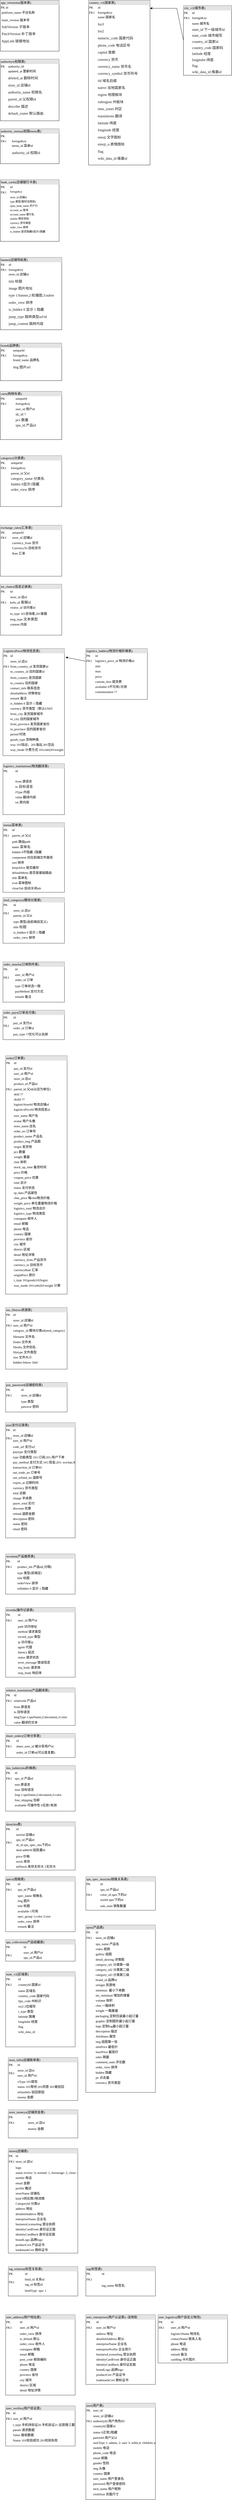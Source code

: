 <mxfile version="20.8.20" type="github">
  <diagram name="Page-1" id="2ca16b54-16f6-2749-3443-fa8db7711227">
    <mxGraphModel dx="994" dy="707" grid="1" gridSize="10" guides="1" tooltips="1" connect="1" arrows="1" fold="1" page="1" pageScale="1" pageWidth="1100" pageHeight="850" background="none" math="0" shadow="0">
      <root>
        <mxCell id="0" />
        <mxCell id="1" parent="0" />
        <mxCell id="2ed32ef02a7f4228-1" value="&lt;div style=&quot;box-sizing:border-box;width:100%;background:#e4e4e4;padding:2px;&quot;&gt;app_versioons(版本表)&lt;br&gt;&lt;/div&gt;&lt;table style=&quot;width:100%;font-size:1em;&quot; cellpadding=&quot;2&quot; cellspacing=&quot;0&quot;&gt;&lt;tbody&gt;&lt;tr&gt;&lt;td&gt;PK&lt;span style=&quot;white-space: pre;&quot;&gt; &lt;/span&gt;id&lt;/td&gt;&lt;td&gt;&lt;br&gt;&lt;/td&gt;&lt;/tr&gt;&lt;tr&gt;&lt;td&gt;&lt;span style=&quot;white-space: pre;&quot;&gt; &lt;/span&gt;platform_name 平台名称&lt;br&gt;&lt;br style=&quot;border-color: var(--border-color);&quot;&gt;&lt;p style=&quot;border-color: var(--border-color); margin: 0px; line-height: 12px;&quot;&gt;&lt;span style=&quot;white-space: pre;&quot;&gt; &lt;/span&gt;main_version 版本号&lt;/p&gt;&lt;br style=&quot;border-color: var(--border-color);&quot;&gt;&lt;p style=&quot;border-color: var(--border-color); margin: 0px; line-height: 12px;&quot;&gt;&lt;span style=&quot;border-color: var(--border-color); font-family: 微软雅黑; font-size: 10pt; color: rgb(25, 25, 25);&quot;&gt;&lt;span style=&quot;white-space: pre;&quot;&gt; &lt;/span&gt;SubVersion 子版本&lt;/span&gt;&lt;/p&gt;&lt;br style=&quot;border-color: var(--border-color);&quot;&gt;&lt;p style=&quot;border-color: var(--border-color); margin: 0px; line-height: 12px;&quot;&gt;&lt;span style=&quot;border-color: var(--border-color); font-family: 微软雅黑; font-size: 10pt; color: rgb(25, 25, 25);&quot;&gt;&lt;span style=&quot;white-space: pre;&quot;&gt; &lt;/span&gt;PatchVersion 补丁版本&lt;/span&gt;&lt;/p&gt;&lt;br style=&quot;border-color: var(--border-color);&quot;&gt;&lt;p style=&quot;border-color: var(--border-color); margin: 0px; line-height: 12px;&quot;&gt;&lt;span style=&quot;border-color: var(--border-color); font-family: 微软雅黑; font-size: 10pt; color: rgb(25, 25, 25);&quot;&gt;&lt;span style=&quot;white-space: pre;&quot;&gt; &lt;/span&gt;AppLink 链接地址&lt;/span&gt;&lt;/p&gt;&lt;/td&gt;&lt;td&gt;&lt;p style=&quot;margin: 0px; line-height: 100%;&quot;&gt;&lt;br&gt;&lt;/p&gt;&lt;/td&gt;&lt;/tr&gt;&lt;/tbody&gt;&lt;/table&gt;" style="verticalAlign=top;align=left;overflow=fill;html=1;rounded=0;shadow=0;comic=0;labelBackgroundColor=none;strokeWidth=1;fontFamily=Verdana;fontSize=12" parent="1" vertex="1">
          <mxGeometry x="100" y="40" width="220" height="190" as="geometry" />
        </mxCell>
        <mxCell id="2ed32ef02a7f4228-5" value="&lt;div style=&quot;box-sizing:border-box;width:100%;background:#e4e4e4;padding:2px;&quot;&gt;authoritys(权限表)&lt;br&gt;&lt;/div&gt;&lt;table style=&quot;width:100%;font-size:1em;&quot; cellpadding=&quot;2&quot; cellspacing=&quot;0&quot;&gt;&lt;tbody&gt;&lt;tr&gt;&lt;td&gt;PK&lt;/td&gt;&lt;td&gt;authority_Id&lt;br&gt;&lt;/td&gt;&lt;/tr&gt;&lt;tr&gt;&lt;td&gt;&lt;br&gt;&lt;/td&gt;&lt;td&gt;&lt;p style=&quot;margin: 0px; line-height: 100%;&quot;&gt;updated_at 更新时间&lt;/p&gt;&lt;br/&gt;&lt;p style=&quot;margin: 0px; line-height: 100%;&quot;&gt;&lt;span style=&quot;font-family:&#39;微软雅黑&#39;; font-size:10pt; color:#191919;&quot;&gt;deleted_at 删除时间&lt;/span&gt;&lt;/p&gt;&lt;br/&gt;&lt;p style=&quot;margin: 0px; line-height: 100%;&quot;&gt;&lt;span style=&quot;font-family:&#39;微软雅黑&#39;; font-size:10pt; color:#191919;&quot;&gt;store_id 店铺id&lt;/span&gt;&lt;/p&gt;&lt;br/&gt;&lt;p style=&quot;margin: 0px; line-height: 100%;&quot;&gt;&lt;span style=&quot;font-family:&#39;微软雅黑&#39;; font-size:10pt; color:#191919;&quot;&gt;authority_name 权限名&lt;/span&gt;&lt;/p&gt;&lt;br/&gt;&lt;p style=&quot;margin: 0px; line-height: 100%;&quot;&gt;&lt;span style=&quot;font-family:&#39;微软雅黑&#39;; font-size:10pt; color:#191919;&quot;&gt;parent_id 父权限id&lt;/span&gt;&lt;/p&gt;&lt;br/&gt;&lt;p style=&quot;margin: 0px; line-height: 100%;&quot;&gt;&lt;span style=&quot;font-family:&#39;微软雅黑&#39;; font-size:10pt; color:#191919;&quot;&gt;describe 描述&lt;/span&gt;&lt;/p&gt;&lt;br/&gt;&lt;p style=&quot;margin: 0px; line-height: 100%;&quot;&gt;&lt;span style=&quot;font-family:&#39;微软雅黑&#39;; font-size:10pt; color:#191919;&quot;&gt;default_router 默认路由&lt;/span&gt;&lt;/p&gt;&lt;/td&gt;&lt;/tr&gt;&lt;/tbody&gt;&lt;/table&gt;" style="verticalAlign=top;align=left;overflow=fill;html=1;rounded=0;shadow=0;comic=0;labelBackgroundColor=none;strokeWidth=1;fontFamily=Verdana;fontSize=12" parent="1" vertex="1">
          <mxGeometry x="100" y="260" width="220" height="230" as="geometry" />
        </mxCell>
        <mxCell id="2ed32ef02a7f4228-12" value="&lt;div style=&quot;box-sizing: border-box ; width: 100% ; background: #e4e4e4 ; padding: 2px&quot;&gt;authority_menus(权限menu表)&lt;br&gt;&lt;/div&gt;&lt;table style=&quot;width: 100% ; font-size: 1em&quot; cellpadding=&quot;2&quot; cellspacing=&quot;0&quot;&gt;&lt;tbody&gt;&lt;tr&gt;&lt;td&gt;PK&lt;/td&gt;&lt;td&gt;&lt;br&gt;&lt;/td&gt;&lt;/tr&gt;&lt;tr&gt;&lt;td&gt;FK1&lt;/td&gt;&lt;td&gt;foreignKey&lt;/td&gt;&lt;/tr&gt;&lt;tr&gt;&lt;td&gt;&lt;/td&gt;&lt;td&gt;&lt;p style=&quot;margin: 0px; line-height: 100%;&quot;&gt;menu_id 菜单id&lt;/p&gt;&lt;br&gt;&lt;p style=&quot;margin: 0px; line-height: 100%;&quot;&gt;&lt;span style=&quot;font-family:&#39;微软雅黑&#39;; font-size:10pt; color:#191919;&quot;&gt;authority_id 权限id&lt;/span&gt;&lt;/p&gt;&lt;/td&gt;&lt;/tr&gt;&lt;/tbody&gt;&lt;/table&gt;" style="verticalAlign=top;align=left;overflow=fill;html=1;rounded=0;shadow=0;comic=0;labelBackgroundColor=none;strokeWidth=1;fontFamily=Verdana;fontSize=12" parent="1" vertex="1">
          <mxGeometry x="100" y="520" width="220" height="130" as="geometry" />
        </mxCell>
        <mxCell id="JtwyZoswtKhn3OEa8UA5-3" value="&lt;div style=&quot;box-sizing: border-box ; width: 100% ; background: #e4e4e4 ; padding: 2px&quot;&gt;bank_cards(店铺银行卡表)&lt;br&gt;&lt;/div&gt;&lt;table cellspacing=&quot;0&quot; cellpadding=&quot;2&quot; style=&quot;width: 100% ; font-size: 1em&quot; align=&quot;left&quot;&gt;&lt;tbody&gt;&lt;tr&gt;&lt;td&gt;PK&lt;/td&gt;&lt;td&gt;id&lt;/td&gt;&lt;/tr&gt;&lt;tr&gt;&lt;td&gt;FK1&lt;/td&gt;&lt;td&gt;&lt;sup&gt;foreignKey&lt;/sup&gt;&lt;/td&gt;&lt;/tr&gt;&lt;tr&gt;&lt;td&gt;&lt;/td&gt;&lt;td&gt;&lt;p style=&quot;margin: 0px; line-height: 100%;&quot;&gt;&lt;sup&gt;store_id 店铺id&lt;/sup&gt;&lt;/p&gt;&lt;p style=&quot;margin: 0px; line-height: 100%;&quot;&gt;&lt;sup&gt;type 类型(暂时没用到)&lt;/sup&gt;&lt;/p&gt;&lt;p style=&quot;margin: 0px; line-height: 100%;&quot;&gt;&lt;sup&gt;open_bank_name 开户行&lt;/sup&gt;&lt;/p&gt;&lt;p style=&quot;margin: 0px; line-height: 100%;&quot;&gt;&lt;sup&gt;account_no 账号&lt;/sup&gt;&lt;/p&gt;&lt;p style=&quot;margin: 0px; line-height: 100%;&quot;&gt;&lt;sup&gt;account_name 银行名&lt;/sup&gt;&lt;/p&gt;&lt;p style=&quot;margin: 0px; line-height: 100%;&quot;&gt;&lt;sup&gt;mobile 预存号码&lt;/sup&gt;&lt;/p&gt;&lt;p style=&quot;margin: 0px; line-height: 100%;&quot;&gt;&lt;sup&gt;currency 货币类型&lt;/sup&gt;&lt;/p&gt;&lt;p style=&quot;margin: 0px; line-height: 100%;&quot;&gt;&lt;sup&gt;order_view 排序&lt;/sup&gt;&lt;/p&gt;&lt;p style=&quot;margin: 0px; line-height: 100%;&quot;&gt;&lt;sup&gt;is_hidden 是否隐藏0显示1隐藏&lt;/sup&gt;&lt;br&gt;&lt;/p&gt;&lt;/td&gt;&lt;/tr&gt;&lt;/tbody&gt;&lt;/table&gt;" style="verticalAlign=top;align=left;overflow=fill;html=1;rounded=0;shadow=0;comic=0;labelBackgroundColor=none;strokeWidth=1;fontFamily=Verdana;fontSize=12" parent="1" vertex="1">
          <mxGeometry x="100" y="710" width="220" height="230" as="geometry" />
        </mxCell>
        <mxCell id="JtwyZoswtKhn3OEa8UA5-4" value="&lt;div style=&quot;box-sizing: border-box ; width: 100% ; background: #e4e4e4 ; padding: 2px&quot;&gt;banner(店铺导航表)&lt;br&gt;&lt;/div&gt;&lt;table style=&quot;width: 100% ; font-size: 1em&quot; cellpadding=&quot;2&quot; cellspacing=&quot;0&quot;&gt;&lt;tbody&gt;&lt;tr&gt;&lt;td&gt;PK&lt;/td&gt;&lt;td&gt;id&lt;/td&gt;&lt;/tr&gt;&lt;tr&gt;&lt;td&gt;FK1&lt;/td&gt;&lt;td&gt;foreignKey&lt;/td&gt;&lt;/tr&gt;&lt;tr&gt;&lt;td&gt;&lt;/td&gt;&lt;td&gt;&lt;p style=&quot;margin: 0px; line-height: 100%;&quot;&gt;store_id 店铺id&lt;/p&gt;&lt;br/&gt;&lt;p style=&quot;margin: 0px; line-height: 100%;&quot;&gt;&lt;span style=&quot;font-family:&#39;微软雅黑&#39;; font-size:10pt; color:#191919;&quot;&gt;title 标题&lt;/span&gt;&lt;/p&gt;&lt;br/&gt;&lt;p style=&quot;margin: 0px; line-height: 100%;&quot;&gt;&lt;span style=&quot;font-family:&#39;微软雅黑&#39;; font-size:10pt; color:#191919;&quot;&gt;image 图片地址&lt;/span&gt;&lt;/p&gt;&lt;br/&gt;&lt;p style=&quot;margin: 0px; line-height: 100%;&quot;&gt;&lt;span style=&quot;font-family:&#39;微软雅黑&#39;; font-size:10pt; color:#191919;&quot;&gt;type 1:banner,2:轮播图,3:aubot&lt;/span&gt;&lt;/p&gt;&lt;br/&gt;&lt;p style=&quot;margin: 0px; line-height: 100%;&quot;&gt;&lt;span style=&quot;font-family:&#39;微软雅黑&#39;; font-size:10pt; color:#191919;&quot;&gt;order_view 排序&lt;/span&gt;&lt;/p&gt;&lt;br/&gt;&lt;p style=&quot;margin: 0px; line-height: 100%;&quot;&gt;&lt;span style=&quot;font-family:&#39;微软雅黑&#39;; font-size:10pt; color:#191919;&quot;&gt;is_hidden 0 显示 1 隐藏&lt;/span&gt;&lt;/p&gt;&lt;br/&gt;&lt;p style=&quot;margin: 0px; line-height: 100%;&quot;&gt;&lt;span style=&quot;font-family:&#39;微软雅黑&#39;; font-size:10pt; color:#191919;&quot;&gt;jump_type 跳转类型url/id&lt;/span&gt;&lt;/p&gt;&lt;br/&gt;&lt;p style=&quot;margin: 0px; line-height: 100%;&quot;&gt;&lt;span style=&quot;font-family:&#39;微软雅黑&#39;; font-size:10pt; color:#191919;&quot;&gt;jump_content 跳转内容&lt;/span&gt;&lt;/p&gt;&lt;/td&gt;&lt;/tr&gt;&lt;/tbody&gt;&lt;/table&gt;" style="verticalAlign=top;align=left;overflow=fill;html=1;rounded=0;shadow=0;comic=0;labelBackgroundColor=none;strokeWidth=1;fontFamily=Verdana;fontSize=12" parent="1" vertex="1">
          <mxGeometry x="100" y="1000" width="230" height="270" as="geometry" />
        </mxCell>
        <mxCell id="JtwyZoswtKhn3OEa8UA5-5" value="&lt;div style=&quot;box-sizing: border-box ; width: 100% ; background: #e4e4e4 ; padding: 2px&quot;&gt;brand(品牌表)&lt;br&gt;&lt;/div&gt;&lt;table style=&quot;width: 100% ; font-size: 1em&quot; cellpadding=&quot;2&quot; cellspacing=&quot;0&quot;&gt;&lt;tbody&gt;&lt;tr&gt;&lt;td&gt;PK&lt;/td&gt;&lt;td&gt;uniqueId&lt;/td&gt;&lt;/tr&gt;&lt;tr&gt;&lt;td&gt;FK1&lt;/td&gt;&lt;td&gt;foreignKey&lt;/td&gt;&lt;/tr&gt;&lt;tr&gt;&lt;td&gt;&lt;/td&gt;&lt;td&gt;&lt;p style=&quot;margin: 0px; line-height: 100%;&quot;&gt;brand_name 品牌名&lt;/p&gt;&lt;br/&gt;&lt;p style=&quot;margin: 0px; line-height: 100%;&quot;&gt;&lt;span style=&quot;font-family:&#39;微软雅黑&#39;; font-size:10pt; color:#191919;&quot;&gt;img 图片url&lt;/span&gt;&lt;/p&gt;&lt;/td&gt;&lt;/tr&gt;&lt;/tbody&gt;&lt;/table&gt;" style="verticalAlign=top;align=left;overflow=fill;html=1;rounded=0;shadow=0;comic=0;labelBackgroundColor=none;strokeWidth=1;fontFamily=Verdana;fontSize=12" parent="1" vertex="1">
          <mxGeometry x="100" y="1320" width="230" height="140" as="geometry" />
        </mxCell>
        <mxCell id="JtwyZoswtKhn3OEa8UA5-6" value="&lt;div style=&quot;box-sizing: border-box ; width: 100% ; background: #e4e4e4 ; padding: 2px&quot;&gt;carts(购物车表)&lt;br&gt;&lt;/div&gt;&lt;table style=&quot;width: 100% ; font-size: 1em&quot; cellpadding=&quot;2&quot; cellspacing=&quot;0&quot;&gt;&lt;tbody&gt;&lt;tr&gt;&lt;td&gt;PK&lt;/td&gt;&lt;td&gt;uniqueId&lt;/td&gt;&lt;/tr&gt;&lt;tr&gt;&lt;td&gt;FK1&lt;/td&gt;&lt;td&gt;foreignKey&lt;/td&gt;&lt;/tr&gt;&lt;tr&gt;&lt;td&gt;&lt;/td&gt;&lt;td&gt;&lt;p style=&quot;margin: 0px; line-height: 160%;&quot;&gt;user_id 用户id&lt;/p&gt;&lt;p style=&quot;margin: 0px; line-height: 160%;&quot;&gt;&lt;span style=&quot;font-family:&#39;微软雅黑&#39;; font-size:10pt; color:#191919;&quot;&gt;sk_id ?&lt;/span&gt;&lt;/p&gt;&lt;p style=&quot;margin: 0px; line-height: 160%;&quot;&gt;&lt;span style=&quot;font-family:&#39;微软雅黑&#39;; font-size:10pt; color:#191919;&quot;&gt;pcs 数量&lt;/span&gt;&lt;/p&gt;&lt;p style=&quot;margin: 0px; line-height: 160%;&quot;&gt;&lt;span style=&quot;font-family:&#39;微软雅黑&#39;; font-size:10pt; color:#191919;&quot;&gt;spu_id 产品id&lt;/span&gt;&lt;/p&gt;&lt;/td&gt;&lt;/tr&gt;&lt;/tbody&gt;&lt;/table&gt;" style="verticalAlign=top;align=left;overflow=fill;html=1;rounded=0;shadow=0;comic=0;labelBackgroundColor=none;strokeWidth=1;fontFamily=Verdana;fontSize=12" parent="1" vertex="1">
          <mxGeometry x="100" y="1500" width="230" height="180" as="geometry" />
        </mxCell>
        <mxCell id="JtwyZoswtKhn3OEa8UA5-7" value="&lt;div style=&quot;box-sizing: border-box ; width: 100% ; background: #e4e4e4 ; padding: 2px&quot;&gt;categorys(分类表)&lt;br&gt;&lt;/div&gt;&lt;table style=&quot;width: 100% ; font-size: 1em&quot; cellpadding=&quot;2&quot; cellspacing=&quot;0&quot;&gt;&lt;tbody&gt;&lt;tr&gt;&lt;td&gt;PK&lt;/td&gt;&lt;td&gt;uniqueId&lt;/td&gt;&lt;/tr&gt;&lt;tr&gt;&lt;td&gt;FK1&lt;/td&gt;&lt;td&gt;foreignKey&lt;/td&gt;&lt;/tr&gt;&lt;tr&gt;&lt;td&gt;&lt;/td&gt;&lt;td&gt;&lt;p style=&quot;margin: 0px; line-height: 160%;&quot;&gt;parent_id 父id&lt;/p&gt;&lt;p style=&quot;margin: 0px; line-height: 160%;&quot;&gt;&lt;span style=&quot;font-family:&#39;微软雅黑&#39;; font-size:10pt; color:#191919;&quot;&gt;category_name 分类名&lt;/span&gt;&lt;/p&gt;&lt;p style=&quot;margin: 0px; line-height: 160%;&quot;&gt;&lt;span style=&quot;font-family:&#39;微软雅黑&#39;; font-size:10pt; color:#191919;&quot;&gt;hidden 0显示1隐藏&lt;/span&gt;&lt;/p&gt;&lt;p style=&quot;margin: 0px; line-height: 160%;&quot;&gt;&lt;span style=&quot;font-family:&#39;微软雅黑&#39;; font-size:10pt; color:#191919;&quot;&gt;order_view 排序&lt;/span&gt;&lt;/p&gt;&lt;/td&gt;&lt;/tr&gt;&lt;/tbody&gt;&lt;/table&gt;" style="verticalAlign=top;align=left;overflow=fill;html=1;rounded=0;shadow=0;comic=0;labelBackgroundColor=none;strokeWidth=1;fontFamily=Verdana;fontSize=12;strokeColor=#1A1A1A;" parent="1" vertex="1">
          <mxGeometry x="100" y="1740" width="230" height="190" as="geometry" />
        </mxCell>
        <mxCell id="JtwyZoswtKhn3OEa8UA5-8" value="&lt;div style=&quot;box-sizing: border-box ; width: 100% ; background: #e4e4e4 ; padding: 2px&quot;&gt;city_v2(城市表)&lt;br&gt;&lt;/div&gt;&lt;table style=&quot;width: 100% ; font-size: 1em&quot; cellpadding=&quot;2&quot; cellspacing=&quot;0&quot;&gt;&lt;tbody&gt;&lt;tr&gt;&lt;td&gt;PK&lt;/td&gt;&lt;td&gt;id&lt;br&gt;&lt;/td&gt;&lt;/tr&gt;&lt;tr&gt;&lt;td&gt;FK1&lt;/td&gt;&lt;td&gt;foreignKey&lt;/td&gt;&lt;/tr&gt;&lt;tr&gt;&lt;td&gt;&lt;/td&gt;&lt;td&gt;&lt;p style=&quot;margin: 0px; line-height: 180%;&quot;&gt;name 城市名&lt;/p&gt;&lt;p style=&quot;margin: 0px; line-height: 180%;&quot;&gt;&lt;span style=&quot;font-family:&#39;微软雅黑&#39;; font-size:10pt; color:#191919;&quot;&gt;state_id 下一级城市id&lt;/span&gt;&lt;/p&gt;&lt;p style=&quot;margin: 0px; line-height: 180%;&quot;&gt;&lt;span style=&quot;font-family:&#39;微软雅黑&#39;; font-size:10pt; color:#191919;&quot;&gt;state_code 城市缩写&lt;/span&gt;&lt;/p&gt;&lt;p style=&quot;margin: 0px; line-height: 180%;&quot;&gt;&lt;span style=&quot;font-family:&#39;微软雅黑&#39;; font-size:10pt; color:#191919;&quot;&gt;country_id 国家id&lt;/span&gt;&lt;/p&gt;&lt;p style=&quot;margin: 0px; line-height: 180%;&quot;&gt;&lt;span style=&quot;font-family:&#39;微软雅黑&#39;; font-size:10pt; color:#191919;&quot;&gt;country_code 国家码&lt;/span&gt;&lt;/p&gt;&lt;p style=&quot;margin: 0px; line-height: 180%;&quot;&gt;&lt;span style=&quot;font-family:&#39;微软雅黑&#39;; font-size:10pt; color:#191919;&quot;&gt;latitude 经度&lt;/span&gt;&lt;/p&gt;&lt;p style=&quot;margin: 0px; line-height: 180%;&quot;&gt;&lt;span style=&quot;font-family:&#39;微软雅黑&#39;; font-size:10pt; color:#191919;&quot;&gt;longitube 纬度&lt;/span&gt;&lt;/p&gt;&lt;p style=&quot;margin: 0px; line-height: 180%;&quot;&gt;&lt;span style=&quot;font-family:&#39;微软雅黑&#39;; font-size:10pt; color:#191919;&quot;&gt;flag&lt;/span&gt;&lt;/p&gt;&lt;p style=&quot;margin: 0px; line-height: 180%;&quot;&gt;&lt;span style=&quot;font-family:&#39;微软雅黑&#39;; font-size:10pt; color:#191919;&quot;&gt;wiki_data_id 维基id&lt;/span&gt;&lt;/p&gt;&lt;/td&gt;&lt;/tr&gt;&lt;/tbody&gt;&lt;/table&gt;" style="verticalAlign=top;align=left;overflow=fill;html=1;rounded=0;shadow=0;comic=0;labelBackgroundColor=none;strokeWidth=1;fontFamily=Verdana;fontSize=12" parent="1" vertex="1">
          <mxGeometry x="785" y="60" width="180" height="260" as="geometry" />
        </mxCell>
        <mxCell id="JtwyZoswtKhn3OEa8UA5-9" value="&lt;div style=&quot;box-sizing: border-box ; width: 100% ; background: #e4e4e4 ; padding: 2px&quot;&gt;country_v2(国家表)&lt;br&gt;&lt;/div&gt;&lt;table style=&quot;width: 100% ; font-size: 1em&quot; cellpadding=&quot;2&quot; cellspacing=&quot;0&quot;&gt;&lt;tbody&gt;&lt;tr&gt;&lt;td&gt;PK&lt;/td&gt;&lt;td&gt;id&lt;/td&gt;&lt;/tr&gt;&lt;tr&gt;&lt;td&gt;FK1&lt;/td&gt;&lt;td&gt;foreignKey&lt;/td&gt;&lt;/tr&gt;&lt;tr&gt;&lt;td&gt;&lt;/td&gt;&lt;td&gt;&lt;p style=&quot;margin: 0px; line-height: 100%;&quot;&gt;name 国家名&lt;/p&gt;&lt;br&gt;&lt;p style=&quot;margin: 0px; line-height: 100%;&quot;&gt;&lt;span style=&quot;font-family:&#39;微软雅黑&#39;; font-size:10pt; color:#191919;&quot;&gt;Iso3&lt;/span&gt;&lt;/p&gt;&lt;br&gt;&lt;p style=&quot;margin: 0px; line-height: 100%;&quot;&gt;&lt;span style=&quot;font-family:&#39;微软雅黑&#39;; font-size:10pt; color:#191919;&quot;&gt;Iso2&lt;/span&gt;&lt;/p&gt;&lt;br&gt;&lt;p style=&quot;margin: 0px; line-height: 100%;&quot;&gt;&lt;span style=&quot;font-family:&#39;微软雅黑&#39;; font-size:10pt; color:#191919;&quot;&gt;numeric_code 国家代码&lt;/span&gt;&lt;/p&gt;&lt;br&gt;&lt;p style=&quot;margin: 0px; line-height: 100%;&quot;&gt;&lt;span style=&quot;font-family:&#39;微软雅黑&#39;; font-size:10pt; color:#191919;&quot;&gt;phone_code 电话区号&lt;/span&gt;&lt;/p&gt;&lt;br&gt;&lt;p style=&quot;margin: 0px; line-height: 100%;&quot;&gt;&lt;span style=&quot;font-family:&#39;微软雅黑&#39;; font-size:10pt; color:#191919;&quot;&gt;capital 首都&lt;/span&gt;&lt;/p&gt;&lt;br&gt;&lt;p style=&quot;margin: 0px; line-height: 100%;&quot;&gt;&lt;span style=&quot;font-family:&#39;微软雅黑&#39;; font-size:10pt; color:#191919;&quot;&gt;currency 货币&lt;/span&gt;&lt;/p&gt;&lt;br&gt;&lt;p style=&quot;margin: 0px; line-height: 100%;&quot;&gt;&lt;span style=&quot;font-family:&#39;微软雅黑&#39;; font-size:10pt; color:#191919;&quot;&gt;currency_name 货币名&lt;/span&gt;&lt;/p&gt;&lt;br&gt;&lt;p style=&quot;margin: 0px; line-height: 100%;&quot;&gt;&lt;span style=&quot;font-family:&#39;微软雅黑&#39;; font-size:10pt; color:#191919;&quot;&gt;currency_symbol 货币符号&lt;/span&gt;&lt;/p&gt;&lt;br&gt;&lt;p style=&quot;margin: 0px; line-height: 100%;&quot;&gt;&lt;span style=&quot;font-family:&#39;微软雅黑&#39;; font-size:10pt; color:#191919;&quot;&gt;tld 域名后缀&lt;/span&gt;&lt;/p&gt;&lt;br&gt;&lt;p style=&quot;margin: 0px; line-height: 100%;&quot;&gt;&lt;span style=&quot;font-family:&#39;微软雅黑&#39;; font-size:10pt; color:#191919;&quot;&gt;native 当地国家名&lt;/span&gt;&lt;/p&gt;&lt;br&gt;&lt;p style=&quot;margin: 0px; line-height: 100%;&quot;&gt;&lt;span style=&quot;font-family:&#39;微软雅黑&#39;; font-size:10pt; color:#191919;&quot;&gt;region 地理板块&lt;/span&gt;&lt;/p&gt;&lt;br&gt;&lt;p style=&quot;margin: 0px; line-height: 100%;&quot;&gt;&lt;span style=&quot;font-family:&#39;微软雅黑&#39;; font-size:10pt; color:#191919;&quot;&gt;subregion 州板块&lt;/span&gt;&lt;/p&gt;&lt;br&gt;&lt;p style=&quot;margin: 0px; line-height: 100%;&quot;&gt;&lt;span style=&quot;font-family:&#39;微软雅黑&#39;; font-size:10pt; color:#191919;&quot;&gt;time_zones 时区&lt;/span&gt;&lt;/p&gt;&lt;br&gt;&lt;p style=&quot;margin: 0px; line-height: 100%;&quot;&gt;&lt;span style=&quot;font-family:&#39;微软雅黑&#39;; font-size:10pt; color:#191919;&quot;&gt;translations 翻译&lt;/span&gt;&lt;/p&gt;&lt;br&gt;&lt;p style=&quot;margin: 0px; line-height: 100%;&quot;&gt;&lt;span style=&quot;font-family:&#39;微软雅黑&#39;; font-size:10pt; color:#191919;&quot;&gt;latitude 纬度&lt;/span&gt;&lt;/p&gt;&lt;br&gt;&lt;p style=&quot;margin: 0px; line-height: 100%;&quot;&gt;&lt;span style=&quot;font-family:&#39;微软雅黑&#39;; font-size:10pt; color:#191919;&quot;&gt;longitude 经度&lt;/span&gt;&lt;/p&gt;&lt;br&gt;&lt;p style=&quot;margin: 0px; line-height: 100%;&quot;&gt;&lt;span style=&quot;font-family:&#39;微软雅黑&#39;; font-size:10pt; color:#191919;&quot;&gt;emoji 文字图标&lt;/span&gt;&lt;/p&gt;&lt;br&gt;&lt;p style=&quot;margin: 0px; line-height: 100%;&quot;&gt;&lt;span style=&quot;font-family:&#39;微软雅黑&#39;; font-size:10pt; color:#191919;&quot;&gt;emoji_u 表情图标&lt;/span&gt;&lt;/p&gt;&lt;br&gt;&lt;p style=&quot;margin: 0px; line-height: 100%;&quot;&gt;&lt;span style=&quot;font-family:&#39;微软雅黑&#39;; font-size:10pt; color:#191919;&quot;&gt;flag&lt;/span&gt;&lt;/p&gt;&lt;br&gt;&lt;p style=&quot;margin: 0px; line-height: 100%;&quot;&gt;&lt;span style=&quot;font-family:&#39;微软雅黑&#39;; font-size:10pt; color:#191919;&quot;&gt;wiki_data_id 维基id&lt;/span&gt;&lt;/p&gt;&lt;/td&gt;&lt;/tr&gt;&lt;/tbody&gt;&lt;/table&gt;" style="verticalAlign=top;align=left;overflow=fill;html=1;rounded=0;shadow=0;comic=0;labelBackgroundColor=none;strokeWidth=1;fontFamily=Verdana;fontSize=12" parent="1" vertex="1">
          <mxGeometry x="430" y="40" width="230" height="615" as="geometry" />
        </mxCell>
        <mxCell id="JtwyZoswtKhn3OEa8UA5-18" value="" style="endArrow=classic;html=1;rounded=0;exitX=0;exitY=0.5;exitDx=0;exitDy=0;" parent="1" source="JtwyZoswtKhn3OEa8UA5-8" target="JtwyZoswtKhn3OEa8UA5-9" edge="1">
          <mxGeometry width="50" height="50" relative="1" as="geometry">
            <mxPoint x="740" y="460" as="sourcePoint" />
            <mxPoint x="670" y="150" as="targetPoint" />
            <Array as="points">
              <mxPoint x="760" y="70" />
              <mxPoint x="660" y="70" />
            </Array>
          </mxGeometry>
        </mxCell>
        <mxCell id="JtwyZoswtKhn3OEa8UA5-27" value="&lt;div style=&quot;box-sizing: border-box ; width: 100% ; background: #e4e4e4 ; padding: 2px&quot;&gt;exchange_rates(汇率表)&lt;br&gt;&lt;/div&gt;&lt;table style=&quot;width: 100% ; font-size: 1em&quot; cellpadding=&quot;2&quot; cellspacing=&quot;0&quot;&gt;&lt;tbody&gt;&lt;tr&gt;&lt;td&gt;PK&lt;/td&gt;&lt;td&gt;uniqueId&lt;/td&gt;&lt;/tr&gt;&lt;tr&gt;&lt;td&gt;FK1&lt;/td&gt;&lt;td&gt;store_id 店铺id&lt;br&gt;&lt;/td&gt;&lt;/tr&gt;&lt;tr&gt;&lt;td&gt;&lt;br&gt;&lt;/td&gt;&lt;td&gt;&lt;p style=&quot;margin: 0px; line-height: 160%;&quot;&gt;&lt;span style=&quot;font-size: 1em; background-color: initial;&quot;&gt;currency_from 货币&lt;/span&gt;&lt;br&gt;&lt;/p&gt;&lt;p style=&quot;margin: 0px; line-height: 160%;&quot;&gt;CurrencyTo 目标货币&lt;br&gt;&lt;/p&gt;&lt;p style=&quot;margin: 0px; line-height: 160%;&quot;&gt;Rate 汇率&lt;br&gt;&lt;/p&gt;&lt;/td&gt;&lt;/tr&gt;&lt;/tbody&gt;&lt;/table&gt;" style="verticalAlign=top;align=left;overflow=fill;html=1;rounded=0;shadow=0;comic=0;labelBackgroundColor=none;strokeWidth=1;fontFamily=Verdana;fontSize=12;strokeColor=#1A1A1A;" parent="1" vertex="1">
          <mxGeometry x="100" y="2000" width="230" height="190" as="geometry" />
        </mxCell>
        <mxCell id="JtwyZoswtKhn3OEa8UA5-32" value="&lt;div style=&quot;box-sizing: border-box ; width: 100% ; background: #e4e4e4 ; padding: 2px&quot;&gt;im_chates(信息记录表)&lt;br&gt;&lt;/div&gt;&lt;table style=&quot;width: 100% ; font-size: 1em&quot; cellpadding=&quot;2&quot; cellspacing=&quot;0&quot;&gt;&lt;tbody&gt;&lt;tr&gt;&lt;td&gt;PK&lt;/td&gt;&lt;td&gt;id&lt;/td&gt;&lt;/tr&gt;&lt;tr&gt;&lt;td&gt;FK1&lt;/td&gt;&lt;td&gt;&lt;p style=&quot;border-color: var(--border-color); margin: 0px; line-height: 19.2px;&quot;&gt;store_id&amp;nbsp;店id&lt;/p&gt;&lt;p style=&quot;border-color: var(--border-color); margin: 0px; line-height: 19.2px;&quot;&gt;kefu_id&lt;font style=&quot;border-color: var(--border-color);&quot; face=&quot;微软雅黑&quot; color=&quot;#191919&quot;&gt;&lt;span style=&quot;border-color: var(--border-color); font-size: 13.333px;&quot;&gt;&amp;nbsp;客服id&lt;/span&gt;&lt;/font&gt;&lt;/p&gt;&lt;p style=&quot;border-color: var(--border-color); margin: 0px; line-height: 19.2px;&quot;&gt;visitor_id 访问者id&lt;/p&gt;&lt;/td&gt;&lt;/tr&gt;&lt;tr&gt;&lt;td&gt;&lt;/td&gt;&lt;td&gt;&lt;p style=&quot;margin: 0px; line-height: 160%;&quot;&gt;to_type&amp;nbsp;101咨询者,201客服&lt;/p&gt;&lt;p style=&quot;margin: 0px; line-height: 160%;&quot;&gt;msg_type&lt;span style=&quot;font-family:&#39;微软雅黑&#39;; font-size:10pt; color:#191919;&quot;&gt;&amp;nbsp;文本类型&lt;/span&gt;&lt;/p&gt;&lt;p style=&quot;margin: 0px; line-height: 160%;&quot;&gt;content 内容&lt;/p&gt;&lt;p style=&quot;margin: 0px; line-height: 160%;&quot;&gt;&lt;br&gt;&lt;/p&gt;&lt;/td&gt;&lt;/tr&gt;&lt;/tbody&gt;&lt;/table&gt;" style="verticalAlign=top;align=left;overflow=fill;html=1;rounded=0;shadow=0;comic=0;labelBackgroundColor=none;strokeWidth=1;fontFamily=Verdana;fontSize=12;strokeColor=#1A1A1A;" parent="1" vertex="1">
          <mxGeometry x="100" y="2220" width="230" height="190" as="geometry" />
        </mxCell>
        <mxCell id="JtwyZoswtKhn3OEa8UA5-33" value="&lt;div style=&quot;box-sizing: border-box ; width: 100% ; background: #e4e4e4 ; padding: 2px&quot;&gt;logistics_ladders(物流价格阶梯表)&lt;br&gt;&lt;/div&gt;&lt;table style=&quot;width: 100% ; font-size: 1em&quot; cellpadding=&quot;2&quot; cellspacing=&quot;0&quot;&gt;&lt;tbody&gt;&lt;tr&gt;&lt;td&gt;PK&lt;/td&gt;&lt;td&gt;id&lt;/td&gt;&lt;/tr&gt;&lt;tr&gt;&lt;td&gt;FK1&lt;/td&gt;&lt;td&gt;logistics_price_id 物流价格id&lt;/td&gt;&lt;/tr&gt;&lt;tr&gt;&lt;td&gt;&lt;/td&gt;&lt;td&gt;&lt;p style=&quot;margin: 0px; line-height: 160%;&quot;&gt;min&lt;/p&gt;&lt;p style=&quot;margin: 0px; line-height: 160%;&quot;&gt;max&lt;/p&gt;&lt;p style=&quot;margin: 0px; line-height: 160%;&quot;&gt;price&lt;/p&gt;&lt;p style=&quot;margin: 0px; line-height: 160%;&quot;&gt;custom_fees&amp;nbsp;提货费&lt;/p&gt;&lt;p style=&quot;margin: 0px; line-height: 160%;&quot;&gt;avaliable 0不&lt;span style=&quot;font-size: 1em; background-color: initial;&quot;&gt;可用1可用&lt;/span&gt;&lt;/p&gt;&lt;p style=&quot;margin: 0px; line-height: 160%;&quot;&gt;customization ??&lt;/p&gt;&lt;/td&gt;&lt;/tr&gt;&lt;/tbody&gt;&lt;/table&gt;" style="verticalAlign=top;align=left;overflow=fill;html=1;rounded=0;shadow=0;comic=0;labelBackgroundColor=none;strokeWidth=1;fontFamily=Verdana;fontSize=12;strokeColor=#1A1A1A;" parent="1" vertex="1">
          <mxGeometry x="420" y="2460" width="230" height="190" as="geometry" />
        </mxCell>
        <mxCell id="JtwyZoswtKhn3OEa8UA5-34" value="&lt;div style=&quot;box-sizing: border-box ; width: 100% ; background: #e4e4e4 ; padding: 2px&quot;&gt;LogisticsPrice(物流信息表)&lt;br&gt;&lt;/div&gt;&lt;table style=&quot;width: 100% ; font-size: 1em&quot; cellpadding=&quot;2&quot; cellspacing=&quot;0&quot;&gt;&lt;tbody&gt;&lt;tr&gt;&lt;td&gt;PK&lt;/td&gt;&lt;td&gt;id&lt;/td&gt;&lt;/tr&gt;&lt;tr&gt;&lt;td&gt;FK1&lt;/td&gt;&lt;td&gt;&lt;p style=&quot;border-color: var(--border-color); margin: 0px; line-height: 19.2px;&quot;&gt;store_id&amp;nbsp;店id&lt;/p&gt;&lt;p style=&quot;border-color: var(--border-color); margin: 0px; line-height: 19.2px;&quot;&gt;from_country_id&amp;nbsp;发货国家id&lt;/p&gt;&lt;p style=&quot;border-color: var(--border-color); margin: 0px; line-height: 19.2px;&quot;&gt;to_country_id&amp;nbsp;目的国家id&lt;br&gt;&lt;/p&gt;&lt;/td&gt;&lt;/tr&gt;&lt;tr&gt;&lt;td&gt;&lt;/td&gt;&lt;td&gt;&lt;p style=&quot;margin: 0px; line-height: 160%;&quot;&gt;from_country&amp;nbsp;发货国家&lt;/p&gt;&lt;p style=&quot;margin: 0px; line-height: 160%;&quot;&gt;to_country&amp;nbsp;目的国家&lt;/p&gt;&lt;p style=&quot;margin: 0px; line-height: 160%;&quot;&gt;contact_info 联系信息&lt;/p&gt;&lt;p style=&quot;margin: 0px; line-height: 160%;&quot;&gt;detailaddress&amp;nbsp;详情地址&lt;/p&gt;&lt;p style=&quot;margin: 0px; line-height: 160%;&quot;&gt;remark&amp;nbsp;备注&lt;/p&gt;&lt;p style=&quot;margin: 0px; line-height: 160%;&quot;&gt;is_hidden&amp;nbsp;0 显示 1 隐藏&lt;/p&gt;&lt;p style=&quot;margin: 0px; line-height: 160%;&quot;&gt;currency&amp;nbsp;货币类型（默认USD）&lt;/p&gt;&lt;p style=&quot;margin: 0px; line-height: 160%;&quot;&gt;from_city&amp;nbsp;发货国家城市&lt;/p&gt;&lt;p style=&quot;margin: 0px; line-height: 160%;&quot;&gt;to_city&amp;nbsp;目的国家城市&lt;/p&gt;&lt;p style=&quot;margin: 0px; line-height: 160%;&quot;&gt;from_province&amp;nbsp;发货国家省份&lt;/p&gt;&lt;p style=&quot;margin: 0px; line-height: 160%;&quot;&gt;to_province&amp;nbsp;目的国家省份&lt;/p&gt;&lt;p style=&quot;margin: 0px; line-height: 160%;&quot;&gt;period&amp;nbsp;时效&lt;/p&gt;&lt;p style=&quot;margin: 0px; line-height: 160%;&quot;&gt;goods_type&amp;nbsp;货物种类&lt;/p&gt;&lt;p style=&quot;margin: 0px; line-height: 160%;&quot;&gt;way&amp;nbsp;101陆运，201海运,301空运&lt;/p&gt;&lt;p style=&quot;margin: 0px; line-height: 160%;&quot;&gt;way_mode 计费方式 101cmb|201weight&lt;/p&gt;&lt;p style=&quot;margin: 0px; line-height: 160%;&quot;&gt;&lt;br&gt;&lt;/p&gt;&lt;p style=&quot;margin: 0px; line-height: 160%;&quot;&gt;&lt;br&gt;&lt;/p&gt;&lt;p style=&quot;margin: 0px; line-height: 160%;&quot;&gt;&lt;br&gt;&lt;/p&gt;&lt;p style=&quot;margin: 0px; line-height: 160%;&quot;&gt;&lt;br&gt;&lt;/p&gt;&lt;p style=&quot;margin: 0px; line-height: 160%;&quot;&gt;&lt;br&gt;&lt;/p&gt;&lt;/td&gt;&lt;/tr&gt;&lt;/tbody&gt;&lt;/table&gt;" style="verticalAlign=top;align=left;overflow=fill;html=1;rounded=0;shadow=0;comic=0;labelBackgroundColor=none;strokeWidth=1;fontFamily=Verdana;fontSize=12;strokeColor=#1A1A1A;" parent="1" vertex="1">
          <mxGeometry x="110" y="2460" width="230" height="400" as="geometry" />
        </mxCell>
        <mxCell id="JtwyZoswtKhn3OEa8UA5-35" value="" style="endArrow=classic;html=1;rounded=0;fontColor=#8C8C8C;exitX=0;exitY=0.25;exitDx=0;exitDy=0;entryX=1.018;entryY=0.081;entryDx=0;entryDy=0;entryPerimeter=0;" parent="1" source="JtwyZoswtKhn3OEa8UA5-33" target="JtwyZoswtKhn3OEa8UA5-34" edge="1">
          <mxGeometry width="50" height="50" relative="1" as="geometry">
            <mxPoint x="340" y="2680" as="sourcePoint" />
            <mxPoint x="390" y="2630" as="targetPoint" />
          </mxGeometry>
        </mxCell>
        <mxCell id="JtwyZoswtKhn3OEa8UA5-36" value="&lt;div style=&quot;box-sizing: border-box ; width: 100% ; background: #e4e4e4 ; padding: 2px&quot;&gt;logistics_translations(物流翻译表)&lt;br&gt;&lt;/div&gt;&lt;table style=&quot;width: 100% ; font-size: 1em&quot; cellpadding=&quot;2&quot; cellspacing=&quot;0&quot;&gt;&lt;tbody&gt;&lt;tr&gt;&lt;td&gt;PK&lt;/td&gt;&lt;td&gt;id&lt;/td&gt;&lt;/tr&gt;&lt;tr&gt;&lt;td&gt;&lt;br&gt;&lt;/td&gt;&lt;td&gt;&lt;/td&gt;&lt;/tr&gt;&lt;tr&gt;&lt;td&gt;&lt;/td&gt;&lt;td&gt;&lt;p style=&quot;margin: 0px; line-height: 160%;&quot;&gt;from&amp;nbsp;源语言&lt;/p&gt;&lt;p style=&quot;margin: 0px; line-height: 160%;&quot;&gt;to&lt;span style=&quot;font-family:&#39;微软雅黑&#39;; font-size:10pt; color:#191919;&quot;&gt;&amp;nbsp;目标语言&lt;/span&gt;&lt;/p&gt;&lt;p style=&quot;margin: 0px; line-height: 160%;&quot;&gt;tType&amp;nbsp;内容&lt;/p&gt;&lt;p style=&quot;margin: 0px; line-height: 160%;&quot;&gt;value 翻译内容&lt;/p&gt;&lt;p style=&quot;margin: 0px; line-height: 160%;&quot;&gt;txt 原内容&lt;/p&gt;&lt;p style=&quot;margin: 0px; line-height: 160%;&quot;&gt;&lt;br&gt;&lt;/p&gt;&lt;/td&gt;&lt;/tr&gt;&lt;/tbody&gt;&lt;/table&gt;" style="verticalAlign=top;align=left;overflow=fill;html=1;rounded=0;shadow=0;comic=0;labelBackgroundColor=none;strokeWidth=1;fontFamily=Verdana;fontSize=12;strokeColor=#1A1A1A;" parent="1" vertex="1">
          <mxGeometry x="110" y="2890" width="230" height="190" as="geometry" />
        </mxCell>
        <mxCell id="JtwyZoswtKhn3OEa8UA5-37" value="&lt;div style=&quot;box-sizing: border-box ; width: 100% ; background: #e4e4e4 ; padding: 2px&quot;&gt;menu(菜单表)&lt;br&gt;&lt;/div&gt;&lt;table style=&quot;width: 100% ; font-size: 1em&quot; cellpadding=&quot;2&quot; cellspacing=&quot;0&quot;&gt;&lt;tbody&gt;&lt;tr&gt;&lt;td&gt;PK&lt;/td&gt;&lt;td&gt;id&lt;/td&gt;&lt;/tr&gt;&lt;tr&gt;&lt;td&gt;FK1&lt;/td&gt;&lt;td&gt;&lt;p style=&quot;border-color: var(--border-color); margin: 0px; line-height: 19.2px;&quot;&gt;parent_id 父id&lt;/p&gt;&lt;/td&gt;&lt;/tr&gt;&lt;tr&gt;&lt;td&gt;&lt;/td&gt;&lt;td&gt;&lt;p style=&quot;margin: 0px; line-height: 160%;&quot;&gt;path&amp;nbsp;路由path&lt;/p&gt;&lt;p style=&quot;margin: 0px; line-height: 160%;&quot;&gt;name&lt;span style=&quot;font-family:&#39;微软雅黑&#39;; font-size:10pt; color:#191919;&quot;&gt;&amp;nbsp;菜单名&lt;/span&gt;&lt;/p&gt;&lt;p style=&quot;margin: 0px; line-height: 160%;&quot;&gt;hidden&amp;nbsp;0不隐藏 1隐藏&lt;/p&gt;&lt;p style=&quot;margin: 0px; line-height: 160%;&quot;&gt;component&amp;nbsp;对应前端文件路径&lt;/p&gt;&lt;p style=&quot;margin: 0px; line-height: 160%;&quot;&gt;sort&amp;nbsp;排序&lt;/p&gt;&lt;p style=&quot;margin: 0px; line-height: 160%;&quot;&gt;keepAlive&amp;nbsp;是否缓存&lt;/p&gt;&lt;p style=&quot;margin: 0px; line-height: 160%;&quot;&gt;defaultMenu&amp;nbsp;是否是基础路由&lt;/p&gt;&lt;p style=&quot;margin: 0px; line-height: 160%;&quot;&gt;title&amp;nbsp;菜单名&lt;/p&gt;&lt;p style=&quot;margin: 0px; line-height: 160%;&quot;&gt;icon&amp;nbsp;菜单图标&lt;/p&gt;&lt;p style=&quot;margin: 0px; line-height: 160%;&quot;&gt;closeTab&amp;nbsp;自动关闭tab&lt;/p&gt;&lt;/td&gt;&lt;/tr&gt;&lt;/tbody&gt;&lt;/table&gt;" style="verticalAlign=top;align=left;overflow=fill;html=1;rounded=0;shadow=0;comic=0;labelBackgroundColor=none;strokeWidth=1;fontFamily=Verdana;fontSize=12;strokeColor=#1A1A1A;" parent="1" vertex="1">
          <mxGeometry x="110" y="3110" width="230" height="260" as="geometry" />
        </mxCell>
        <mxCell id="JtwyZoswtKhn3OEa8UA5-38" value="&lt;div style=&quot;box-sizing: border-box ; width: 100% ; background: #e4e4e4 ; padding: 2px&quot;&gt;mod_categorys(模块分类表)&lt;br&gt;&lt;/div&gt;&lt;table style=&quot;width: 100% ; font-size: 1em&quot; cellpadding=&quot;2&quot; cellspacing=&quot;0&quot;&gt;&lt;tbody&gt;&lt;tr&gt;&lt;td&gt;PK&lt;/td&gt;&lt;td&gt;id&lt;/td&gt;&lt;/tr&gt;&lt;tr&gt;&lt;td&gt;FK1&lt;/td&gt;&lt;td&gt;&lt;p style=&quot;border-color: var(--border-color); margin: 0px; line-height: 19.2px;&quot;&gt;store_id 店id&lt;/p&gt;&lt;p style=&quot;border-color: var(--border-color); margin: 0px; line-height: 19.2px;&quot;&gt;parent_id 父id&lt;br&gt;&lt;/p&gt;&lt;/td&gt;&lt;/tr&gt;&lt;tr&gt;&lt;td&gt;&lt;/td&gt;&lt;td&gt;&lt;p style=&quot;margin: 0px; line-height: 160%;&quot;&gt;type&amp;nbsp;类型(由前端自定义)&lt;/p&gt;&lt;p style=&quot;margin: 0px; line-height: 160%;&quot;&gt;title&lt;span style=&quot;font-family:&#39;微软雅黑&#39;; font-size:10pt; color:#191919;&quot;&gt;&amp;nbsp;标题&lt;/span&gt;&lt;/p&gt;&lt;p style=&quot;margin: 0px; line-height: 160%;&quot;&gt;is_hidden&amp;nbsp;0 显示 1 隐藏&lt;/p&gt;&lt;p style=&quot;margin: 0px; line-height: 160%;&quot;&gt;order_view&amp;nbsp;排序&lt;/p&gt;&lt;p style=&quot;margin: 0px; line-height: 160%;&quot;&gt;&lt;br&gt;&lt;/p&gt;&lt;/td&gt;&lt;/tr&gt;&lt;/tbody&gt;&lt;/table&gt;" style="verticalAlign=top;align=left;overflow=fill;html=1;rounded=0;shadow=0;comic=0;labelBackgroundColor=none;strokeWidth=1;fontFamily=Verdana;fontSize=12;strokeColor=#1A1A1A;" parent="1" vertex="1">
          <mxGeometry x="110" y="3390" width="230" height="170" as="geometry" />
        </mxCell>
        <mxCell id="JtwyZoswtKhn3OEa8UA5-39" value="&lt;div style=&quot;box-sizing: border-box ; width: 100% ; background: #e4e4e4 ; padding: 2px&quot;&gt;order_attachs(订单附件表)&lt;/div&gt;&lt;table style=&quot;width: 100% ; font-size: 1em&quot; cellpadding=&quot;2&quot; cellspacing=&quot;0&quot;&gt;&lt;tbody&gt;&lt;tr&gt;&lt;td&gt;PK&lt;/td&gt;&lt;td&gt;id&lt;/td&gt;&lt;/tr&gt;&lt;tr&gt;&lt;td&gt;FK1&lt;/td&gt;&lt;td&gt;&lt;p style=&quot;border-color: var(--border-color); margin: 0px; line-height: 19.2px;&quot;&gt;user_id 用户id&lt;/p&gt;&lt;p style=&quot;border-color: var(--border-color); margin: 0px; line-height: 19.2px;&quot;&gt;order_id 订单&lt;/p&gt;&lt;/td&gt;&lt;/tr&gt;&lt;tr&gt;&lt;td&gt;&lt;/td&gt;&lt;td&gt;&lt;p style=&quot;margin: 0px; line-height: 160%;&quot;&gt;type&amp;nbsp;订单状态一致&lt;/p&gt;&lt;p style=&quot;margin: 0px; line-height: 160%;&quot;&gt;payMethod&lt;span style=&quot;font-family:&#39;微软雅黑&#39;; font-size:10pt; color:#191919;&quot;&gt;&amp;nbsp;&lt;/span&gt;支付方式&lt;/p&gt;&lt;p style=&quot;margin: 0px; line-height: 160%;&quot;&gt;remark&amp;nbsp;备注&lt;/p&gt;&lt;p style=&quot;margin: 0px; line-height: 160%;&quot;&gt;&lt;br&gt;&lt;/p&gt;&lt;/td&gt;&lt;/tr&gt;&lt;/tbody&gt;&lt;/table&gt;" style="verticalAlign=top;align=left;overflow=fill;html=1;rounded=0;shadow=0;comic=0;labelBackgroundColor=none;strokeWidth=1;fontFamily=Verdana;fontSize=12;strokeColor=#1A1A1A;" parent="1" vertex="1">
          <mxGeometry x="110" y="3630" width="230" height="150" as="geometry" />
        </mxCell>
        <mxCell id="JtwyZoswtKhn3OEa8UA5-40" style="edgeStyle=orthogonalEdgeStyle;rounded=0;orthogonalLoop=1;jettySize=auto;html=1;exitX=0.5;exitY=1;exitDx=0;exitDy=0;fontColor=#8C8C8C;" parent="1" source="JtwyZoswtKhn3OEa8UA5-39" target="JtwyZoswtKhn3OEa8UA5-39" edge="1">
          <mxGeometry relative="1" as="geometry" />
        </mxCell>
        <mxCell id="JtwyZoswtKhn3OEa8UA5-41" value="&lt;div style=&quot;box-sizing: border-box ; width: 100% ; background: #e4e4e4 ; padding: 2px&quot;&gt;order_pays(订单支付表)&lt;/div&gt;&lt;table style=&quot;width: 100% ; font-size: 1em&quot; cellpadding=&quot;2&quot; cellspacing=&quot;0&quot;&gt;&lt;tbody&gt;&lt;tr&gt;&lt;td&gt;PK&lt;/td&gt;&lt;td&gt;id&lt;/td&gt;&lt;/tr&gt;&lt;tr&gt;&lt;td&gt;FK1&lt;/td&gt;&lt;td&gt;&lt;p style=&quot;border-color: var(--border-color); margin: 0px; line-height: 19.2px;&quot;&gt;pay_id 支付id&lt;/p&gt;&lt;p style=&quot;border-color: var(--border-color); margin: 0px; line-height: 19.2px;&quot;&gt;order_id 订单id&lt;/p&gt;&lt;/td&gt;&lt;/tr&gt;&lt;tr&gt;&lt;td&gt;&lt;/td&gt;&lt;td&gt;&lt;p style=&quot;margin: 0px; line-height: 160%;&quot;&gt;pay_type&amp;nbsp;??优化可以去掉&lt;/p&gt;&lt;p style=&quot;margin: 0px; line-height: 160%;&quot;&gt;&lt;br&gt;&lt;/p&gt;&lt;/td&gt;&lt;/tr&gt;&lt;/tbody&gt;&lt;/table&gt;" style="verticalAlign=top;align=left;overflow=fill;html=1;rounded=0;shadow=0;comic=0;labelBackgroundColor=none;strokeWidth=1;fontFamily=Verdana;fontSize=12;strokeColor=#1A1A1A;" parent="1" vertex="1">
          <mxGeometry x="110" y="3810" width="230" height="110" as="geometry" />
        </mxCell>
        <mxCell id="JtwyZoswtKhn3OEa8UA5-42" style="edgeStyle=orthogonalEdgeStyle;rounded=0;orthogonalLoop=1;jettySize=auto;html=1;exitX=0.5;exitY=1;exitDx=0;exitDy=0;fontColor=#8C8C8C;" parent="1" source="JtwyZoswtKhn3OEa8UA5-41" target="JtwyZoswtKhn3OEa8UA5-41" edge="1">
          <mxGeometry relative="1" as="geometry" />
        </mxCell>
        <mxCell id="JtwyZoswtKhn3OEa8UA5-43" value="&lt;div style=&quot;box-sizing: border-box ; width: 100% ; background: #e4e4e4 ; padding: 2px&quot;&gt;order(订单表)&lt;/div&gt;&lt;table style=&quot;width: 100% ; font-size: 1em&quot; cellpadding=&quot;2&quot; cellspacing=&quot;0&quot;&gt;&lt;tbody&gt;&lt;tr&gt;&lt;td&gt;PK&lt;/td&gt;&lt;td&gt;id&lt;/td&gt;&lt;/tr&gt;&lt;tr&gt;&lt;td&gt;FK1&lt;/td&gt;&lt;td&gt;&lt;p style=&quot;border-color: var(--border-color); margin: 0px; line-height: 19.2px;&quot;&gt;pay_id 支付id&lt;/p&gt;&lt;p style=&quot;border-color: var(--border-color); margin: 0px; line-height: 19.2px;&quot;&gt;user_id 用户id&lt;/p&gt;&lt;p style=&quot;border-color: var(--border-color); margin: 0px; line-height: 19.2px;&quot;&gt;store_id 店id&lt;/p&gt;&lt;p style=&quot;border-color: var(--border-color); margin: 0px; line-height: 19.2px;&quot;&gt;product_id 产品id&lt;br&gt;&lt;/p&gt;&lt;p style=&quot;border-color: var(--border-color); margin: 0px; line-height: 19.2px;&quot;&gt;parent_id 父id(以店为单位)&lt;br&gt;&lt;/p&gt;&lt;p style=&quot;border-color: var(--border-color); margin: 0px; line-height: 19.2px;&quot;&gt;skId ??&lt;/p&gt;&lt;p style=&quot;border-color: var(--border-color); margin: 0px; line-height: 19.2px;&quot;&gt;skuId ??&lt;/p&gt;&lt;p style=&quot;border-color: var(--border-color); margin: 0px; line-height: 19.2px;&quot;&gt;logisticStoreId 物流店铺id&lt;/p&gt;&lt;p style=&quot;border-color: var(--border-color); margin: 0px; line-height: 19.2px;&quot;&gt;logisticsPriceId 物流信息id&lt;/p&gt;&lt;/td&gt;&lt;/tr&gt;&lt;tr&gt;&lt;td&gt;&lt;/td&gt;&lt;td&gt;&lt;p style=&quot;margin: 0px; line-height: 160%;&quot;&gt;user_name 用户名&lt;/p&gt;&lt;p style=&quot;margin: 0px; line-height: 160%;&quot;&gt;avatar 用户头像&lt;/p&gt;&lt;p style=&quot;margin: 0px; line-height: 160%;&quot;&gt;store_name 店名&lt;/p&gt;&lt;p style=&quot;margin: 0px; line-height: 160%;&quot;&gt;order_no 订单号&lt;/p&gt;&lt;p style=&quot;margin: 0px; line-height: 160%;&quot;&gt;product_name 产品名&lt;/p&gt;&lt;p style=&quot;margin: 0px; line-height: 160%;&quot;&gt;product_img 产品图&lt;/p&gt;&lt;p style=&quot;margin: 0px; line-height: 160%;&quot;&gt;origin 发货地&lt;/p&gt;&lt;p style=&quot;margin: 0px; line-height: 160%;&quot;&gt;pcs 数量&lt;/p&gt;&lt;p style=&quot;margin: 0px; line-height: 160%;&quot;&gt;weight 重量&lt;/p&gt;&lt;p style=&quot;margin: 0px; line-height: 160%;&quot;&gt;cbm 体积&lt;/p&gt;&lt;p style=&quot;margin: 0px; line-height: 160%;&quot;&gt;stock_up_time 备货时间&lt;/p&gt;&lt;p style=&quot;margin: 0px; line-height: 160%;&quot;&gt;price 价格&lt;/p&gt;&lt;p style=&quot;margin: 0px; line-height: 160%;&quot;&gt;coupon_price 优惠&lt;/p&gt;&lt;p style=&quot;margin: 0px; line-height: 160%;&quot;&gt;total 总计&lt;/p&gt;&lt;p style=&quot;margin: 0px; line-height: 160%;&quot;&gt;status 支付状态&lt;/p&gt;&lt;p style=&quot;margin: 0px; line-height: 160%;&quot;&gt;sp_data 产品属性&lt;/p&gt;&lt;p style=&quot;margin: 0px; line-height: 160%;&quot;&gt;cbm_price&amp;nbsp;每cbm物流价格&lt;/p&gt;&lt;p style=&quot;margin: 0px; line-height: 160%;&quot;&gt;weight_price&amp;nbsp;单位重量物流价格&lt;/p&gt;&lt;p style=&quot;margin: 0px; line-height: 160%;&quot;&gt;logistics_total&amp;nbsp;物流总价&lt;/p&gt;&lt;p style=&quot;margin: 0px; line-height: 160%;&quot;&gt;logistics_type&amp;nbsp;物流类型&lt;/p&gt;&lt;p style=&quot;margin: 0px; line-height: 160%;&quot;&gt;consignee&amp;nbsp;收件人&lt;/p&gt;&lt;p style=&quot;margin: 0px; line-height: 160%;&quot;&gt;email&amp;nbsp;邮箱&lt;/p&gt;&lt;p style=&quot;margin: 0px; line-height: 160%;&quot;&gt;phone&amp;nbsp;电话&lt;/p&gt;&lt;p style=&quot;margin: 0px; line-height: 160%;&quot;&gt;country&amp;nbsp;国家&lt;/p&gt;&lt;p style=&quot;margin: 0px; line-height: 160%;&quot;&gt;province&amp;nbsp;省份&lt;/p&gt;&lt;p style=&quot;margin: 0px; line-height: 160%;&quot;&gt;city&amp;nbsp;城市&lt;/p&gt;&lt;p style=&quot;margin: 0px; line-height: 160%;&quot;&gt;district&amp;nbsp;区域&lt;/p&gt;&lt;p style=&quot;margin: 0px; line-height: 160%;&quot;&gt;detail&amp;nbsp;地址详情&lt;/p&gt;&lt;p style=&quot;margin: 0px; line-height: 160%;&quot;&gt;currency_from 产品货币&lt;/p&gt;&lt;p style=&quot;margin: 0px; line-height: 160%;&quot;&gt;currency_to 目标货币&lt;/p&gt;&lt;p style=&quot;margin: 0px; line-height: 160%;&quot;&gt;currencyRate&amp;nbsp;汇率&lt;/p&gt;&lt;p style=&quot;margin: 0px; line-height: 160%;&quot;&gt;originPrice&amp;nbsp;原价&lt;/p&gt;&lt;p style=&quot;margin: 0px; line-height: 160%;&quot;&gt;t_type&amp;nbsp;101goods|102logist&lt;/p&gt;&lt;p style=&quot;margin: 0px; line-height: 160%;&quot;&gt;way_mode&amp;nbsp;101cmb|201weight 计算&lt;/p&gt;&lt;p style=&quot;margin: 0px; line-height: 160%;&quot;&gt;&lt;br&gt;&lt;/p&gt;&lt;p style=&quot;margin: 0px; line-height: 160%;&quot;&gt;&lt;br&gt;&lt;/p&gt;&lt;p style=&quot;margin: 0px; line-height: 160%;&quot;&gt;&lt;br&gt;&lt;/p&gt;&lt;p style=&quot;margin: 0px; line-height: 160%;&quot;&gt;&lt;br&gt;&lt;/p&gt;&lt;p style=&quot;margin: 0px; line-height: 160%;&quot;&gt;&lt;br&gt;&lt;/p&gt;&lt;p style=&quot;margin: 0px; line-height: 160%;&quot;&gt;&lt;br&gt;&lt;/p&gt;&lt;/td&gt;&lt;/tr&gt;&lt;/tbody&gt;&lt;/table&gt;" style="verticalAlign=top;align=left;overflow=fill;html=1;rounded=0;shadow=0;comic=0;labelBackgroundColor=none;strokeWidth=1;fontFamily=Verdana;fontSize=12;strokeColor=#1A1A1A;" parent="1" vertex="1">
          <mxGeometry x="120" y="3980" width="230" height="890" as="geometry" />
        </mxCell>
        <mxCell id="PRZ_AorKB7_7GKsZQ9Gn-1" value="&lt;div style=&quot;box-sizing: border-box ; width: 100% ; background: #e4e4e4 ; padding: 2px&quot;&gt;oss_file(oss资源表)&lt;/div&gt;&lt;table style=&quot;width: 100% ; font-size: 1em&quot; cellpadding=&quot;2&quot; cellspacing=&quot;0&quot;&gt;&lt;tbody&gt;&lt;tr&gt;&lt;td&gt;PK&lt;/td&gt;&lt;td&gt;id&lt;/td&gt;&lt;/tr&gt;&lt;tr&gt;&lt;td&gt;FK1&lt;/td&gt;&lt;td&gt;&lt;p style=&quot;border-color: var(--border-color); margin: 0px; line-height: 19.2px;&quot;&gt;store_id 店铺id&lt;/p&gt;&lt;p style=&quot;border-color: var(--border-color); margin: 0px; line-height: 19.2px;&quot;&gt;user_id 用户id&lt;/p&gt;&lt;p style=&quot;border-color: var(--border-color); margin: 0px; line-height: 19.2px;&quot;&gt;category_id 模块分类id(mod_category&lt;span style=&quot;font-size: 1em; background-color: initial;&quot;&gt;)&lt;/span&gt;&lt;/p&gt;&lt;/td&gt;&lt;/tr&gt;&lt;tr&gt;&lt;td&gt;&lt;/td&gt;&lt;td&gt;&lt;p style=&quot;margin: 0px; line-height: 160%;&quot;&gt;filename 文件名&lt;/p&gt;&lt;p style=&quot;margin: 0px; line-height: 160%;&quot;&gt;floder 文件夹&lt;/p&gt;&lt;p style=&quot;margin: 0px; line-height: 160%;&quot;&gt;filealia 文件别名&lt;/p&gt;&lt;p style=&quot;margin: 0px; line-height: 160%;&quot;&gt;filetype 文件类型&lt;/p&gt;&lt;p style=&quot;margin: 0px; line-height: 160%;&quot;&gt;size 文件大小&lt;/p&gt;&lt;p style=&quot;margin: 0px; line-height: 160%;&quot;&gt;hidden&amp;nbsp;0show 1hid&lt;/p&gt;&lt;p style=&quot;margin: 0px; line-height: 160%;&quot;&gt;&lt;br&gt;&lt;/p&gt;&lt;/td&gt;&lt;/tr&gt;&lt;/tbody&gt;&lt;/table&gt;" style="verticalAlign=top;align=left;overflow=fill;html=1;rounded=0;shadow=0;comic=0;labelBackgroundColor=none;strokeWidth=1;fontFamily=Verdana;fontSize=12;strokeColor=#1A1A1A;" vertex="1" parent="1">
          <mxGeometry x="120" y="4920" width="230" height="230" as="geometry" />
        </mxCell>
        <mxCell id="PRZ_AorKB7_7GKsZQ9Gn-2" value="&lt;div style=&quot;box-sizing: border-box ; width: 100% ; background: #e4e4e4 ; padding: 2px&quot;&gt;pay_password(店铺密码表)&lt;/div&gt;&lt;table style=&quot;width: 100% ; font-size: 1em&quot; cellpadding=&quot;2&quot; cellspacing=&quot;0&quot;&gt;&lt;tbody&gt;&lt;tr&gt;&lt;td&gt;PK&lt;/td&gt;&lt;td&gt;id&lt;/td&gt;&lt;/tr&gt;&lt;tr&gt;&lt;td&gt;FK1&lt;/td&gt;&lt;td&gt;&lt;p style=&quot;border-color: var(--border-color); margin: 0px; line-height: 19.2px;&quot;&gt;store_id 店铺id&lt;/p&gt;&lt;/td&gt;&lt;/tr&gt;&lt;tr&gt;&lt;td&gt;&lt;/td&gt;&lt;td&gt;&lt;p style=&quot;margin: 0px; line-height: 160%;&quot;&gt;type 类型&lt;/p&gt;&lt;p style=&quot;margin: 0px; line-height: 160%;&quot;&gt;passwor 密码&lt;/p&gt;&lt;p style=&quot;margin: 0px; line-height: 160%;&quot;&gt;&lt;br&gt;&lt;/p&gt;&lt;/td&gt;&lt;/tr&gt;&lt;/tbody&gt;&lt;/table&gt;" style="verticalAlign=top;align=left;overflow=fill;html=1;rounded=0;shadow=0;comic=0;labelBackgroundColor=none;strokeWidth=1;fontFamily=Verdana;fontSize=12;strokeColor=#1A1A1A;" vertex="1" parent="1">
          <mxGeometry x="120" y="5200" width="230" height="110" as="geometry" />
        </mxCell>
        <mxCell id="PRZ_AorKB7_7GKsZQ9Gn-3" value="&lt;div style=&quot;box-sizing: border-box ; width: 100% ; background: #e4e4e4 ; padding: 2px&quot;&gt;pay(支付记录表)&lt;/div&gt;&lt;table style=&quot;width: 100% ; font-size: 1em&quot; cellpadding=&quot;2&quot; cellspacing=&quot;0&quot;&gt;&lt;tbody&gt;&lt;tr&gt;&lt;td&gt;PK&lt;/td&gt;&lt;td&gt;id&lt;/td&gt;&lt;/tr&gt;&lt;tr&gt;&lt;td&gt;FK1&lt;/td&gt;&lt;td&gt;&lt;p style=&quot;border-color: var(--border-color); margin: 0px; line-height: 19.2px;&quot;&gt;store_id 店铺id&lt;/p&gt;&lt;p style=&quot;border-color: var(--border-color); margin: 0px; line-height: 19.2px;&quot;&gt;user_id 用户id&lt;/p&gt;&lt;/td&gt;&lt;/tr&gt;&lt;tr&gt;&lt;td&gt;&lt;/td&gt;&lt;td&gt;&lt;p style=&quot;margin: 0px; line-height: 160%;&quot;&gt;code_url 支付url&lt;/p&gt;&lt;p style=&quot;margin: 0px; line-height: 160%;&quot;&gt;paytype&amp;nbsp;支付类型&lt;/p&gt;&lt;p style=&quot;margin: 0px; line-height: 160%;&quot;&gt;type&amp;nbsp;功能类型&amp;nbsp;&lt;span style=&quot;font-size: 1em; background-color: initial;&quot;&gt;101:订阅;201:用户下单&lt;/span&gt;&lt;/p&gt;&lt;p style=&quot;margin: 0px; line-height: 160%;&quot;&gt;pay_method&amp;nbsp;支付方式&amp;nbsp;101:现金;201: wechat;301: 支付宝; 401:paystack;501:flutterwave; 601:Cashenvoy,701:paydunya&lt;/p&gt;&lt;p style=&quot;margin: 0px; line-height: 160%;&quot;&gt;transaction_id&amp;nbsp;订单ID&lt;/p&gt;&lt;p style=&quot;margin: 0px; line-height: 160%;&quot;&gt;out_trade_no&amp;nbsp;订单号&lt;/p&gt;&lt;p style=&quot;margin: 0px; line-height: 160%;&quot;&gt;out_refund_no&amp;nbsp;退款号&lt;/p&gt;&lt;p style=&quot;margin: 0px; line-height: 160%;&quot;&gt;expire_at&amp;nbsp;过期时间&lt;/p&gt;&lt;p style=&quot;margin: 0px; line-height: 160%;&quot;&gt;currency&amp;nbsp;货币类型&lt;/p&gt;&lt;p style=&quot;margin: 0px; line-height: 160%;&quot;&gt;total&amp;nbsp;总额&lt;/p&gt;&lt;p style=&quot;margin: 0px; line-height: 160%;&quot;&gt;charge&amp;nbsp;手续费&lt;/p&gt;&lt;p style=&quot;margin: 0px; line-height: 160%;&quot;&gt;payer_total&amp;nbsp;实付&lt;/p&gt;&lt;p style=&quot;margin: 0px; line-height: 160%;&quot;&gt;discount&amp;nbsp;优惠&lt;/p&gt;&lt;p style=&quot;margin: 0px; line-height: 160%;&quot;&gt;refund&amp;nbsp;退款金额&lt;/p&gt;&lt;p style=&quot;margin: 0px; line-height: 160%;&quot;&gt;description 密码&lt;br&gt;&lt;/p&gt;&lt;p style=&quot;margin: 0px; line-height: 160%;&quot;&gt;status 密码&lt;br&gt;&lt;/p&gt;&lt;p style=&quot;margin: 0px; line-height: 160%;&quot;&gt;email 密码&lt;br&gt;&lt;/p&gt;&lt;/td&gt;&lt;/tr&gt;&lt;/tbody&gt;&lt;/table&gt;" style="verticalAlign=top;align=left;overflow=fill;html=1;rounded=0;shadow=0;comic=0;labelBackgroundColor=none;strokeWidth=1;fontFamily=Verdana;fontSize=12;strokeColor=#1A1A1A;" vertex="1" parent="1">
          <mxGeometry x="120" y="5350" width="260" height="430" as="geometry" />
        </mxCell>
        <mxCell id="PRZ_AorKB7_7GKsZQ9Gn-4" value="&lt;div style=&quot;box-sizing: border-box ; width: 100% ; background: #e4e4e4 ; padding: 2px&quot;&gt;recomm(产品推荐表)&lt;/div&gt;&lt;table style=&quot;width: 100% ; font-size: 1em&quot; cellpadding=&quot;2&quot; cellspacing=&quot;0&quot;&gt;&lt;tbody&gt;&lt;tr&gt;&lt;td&gt;PK&lt;/td&gt;&lt;td&gt;id&lt;/td&gt;&lt;/tr&gt;&lt;tr&gt;&lt;td&gt;FK1&lt;/td&gt;&lt;td&gt;&lt;p style=&quot;border-color: var(--border-color); margin: 0px; line-height: 19.2px;&quot;&gt;product_ids 产品id(,分隔)&lt;br&gt;&lt;/p&gt;&lt;/td&gt;&lt;/tr&gt;&lt;tr&gt;&lt;td&gt;&lt;/td&gt;&lt;td&gt;&lt;p style=&quot;margin: 0px; line-height: 160%;&quot;&gt;&lt;span style=&quot;font-size: 1em; background-color: initial;&quot;&gt;type&amp;nbsp;&lt;/span&gt;类型(前端定)&lt;/p&gt;&lt;p style=&quot;margin: 0px; line-height: 160%;&quot;&gt;title&amp;nbsp;标题&lt;/p&gt;&lt;p style=&quot;margin: 0px; line-height: 160%;&quot;&gt;orderView&amp;nbsp;排序&lt;/p&gt;&lt;p style=&quot;margin: 0px; line-height: 160%;&quot;&gt;isHidden&amp;nbsp;0 显示 1 隐藏&lt;/p&gt;&lt;/td&gt;&lt;/tr&gt;&lt;/tbody&gt;&lt;/table&gt;" style="verticalAlign=top;align=left;overflow=fill;html=1;rounded=0;shadow=0;comic=0;labelBackgroundColor=none;strokeWidth=1;fontFamily=Verdana;fontSize=12;strokeColor=#1A1A1A;" vertex="1" parent="1">
          <mxGeometry x="120" y="5840" width="260" height="150" as="geometry" />
        </mxCell>
        <mxCell id="PRZ_AorKB7_7GKsZQ9Gn-5" value="&lt;div style=&quot;box-sizing: border-box ; width: 100% ; background: #e4e4e4 ; padding: 2px&quot;&gt;records(操作记录表)&lt;/div&gt;&lt;table style=&quot;width: 100% ; font-size: 1em&quot; cellpadding=&quot;2&quot; cellspacing=&quot;0&quot;&gt;&lt;tbody&gt;&lt;tr&gt;&lt;td&gt;PK&lt;/td&gt;&lt;td&gt;id&lt;/td&gt;&lt;/tr&gt;&lt;tr&gt;&lt;td&gt;FK1&lt;/td&gt;&lt;td&gt;&lt;p style=&quot;border-color: var(--border-color); margin: 0px; line-height: 19.2px;&quot;&gt;user_id 用户id&lt;br&gt;&lt;/p&gt;&lt;/td&gt;&lt;/tr&gt;&lt;tr&gt;&lt;td&gt;&lt;/td&gt;&lt;td&gt;&lt;p style=&quot;margin: 0px; line-height: 160%;&quot;&gt;path&amp;nbsp;访问地址&lt;/p&gt;&lt;p style=&quot;margin: 0px; line-height: 160%;&quot;&gt;method&amp;nbsp;请求类型&lt;/p&gt;&lt;p style=&quot;margin: 0px; line-height: 160%;&quot;&gt;record_type&amp;nbsp;类型&lt;/p&gt;&lt;p style=&quot;margin: 0px; line-height: 160%;&quot;&gt;ip&amp;nbsp;访问者ip&lt;/p&gt;&lt;p style=&quot;margin: 0px; line-height: 160%;&quot;&gt;agent&amp;nbsp;代理&lt;/p&gt;&lt;p style=&quot;margin: 0px; line-height: 160%;&quot;&gt;latency&amp;nbsp;延迟&lt;/p&gt;&lt;p style=&quot;margin: 0px; line-height: 160%;&quot;&gt;status&amp;nbsp;请求状态&lt;/p&gt;&lt;p style=&quot;margin: 0px; line-height: 160%;&quot;&gt;error_message&amp;nbsp;错误信息&lt;/p&gt;&lt;p style=&quot;margin: 0px; line-height: 160%;&quot;&gt;req_body&amp;nbsp;请求体&lt;/p&gt;&lt;p style=&quot;margin: 0px; line-height: 160%;&quot;&gt;resp_body&amp;nbsp;响应体&lt;/p&gt;&lt;p style=&quot;margin: 0px; line-height: 160%;&quot;&gt;&lt;br&gt;&lt;/p&gt;&lt;/td&gt;&lt;/tr&gt;&lt;/tbody&gt;&lt;/table&gt;" style="verticalAlign=top;align=left;overflow=fill;html=1;rounded=0;shadow=0;comic=0;labelBackgroundColor=none;strokeWidth=1;fontFamily=Verdana;fontSize=12;strokeColor=#1A1A1A;" vertex="1" parent="1">
          <mxGeometry x="120" y="6040" width="260" height="260" as="geometry" />
        </mxCell>
        <mxCell id="PRZ_AorKB7_7GKsZQ9Gn-6" value="&lt;div style=&quot;box-sizing: border-box ; width: 100% ; background: #e4e4e4 ; padding: 2px&quot;&gt;relative_translation(产品翻译表)&lt;/div&gt;&lt;table style=&quot;width: 100% ; font-size: 1em&quot; cellpadding=&quot;2&quot; cellspacing=&quot;0&quot;&gt;&lt;tbody&gt;&lt;tr&gt;&lt;td&gt;PK&lt;/td&gt;&lt;td&gt;id&lt;/td&gt;&lt;/tr&gt;&lt;tr&gt;&lt;td&gt;FK1&lt;/td&gt;&lt;td&gt;&lt;p style=&quot;border-color: var(--border-color); margin: 0px; line-height: 19.2px;&quot;&gt;relativeId 产品id&lt;br&gt;&lt;/p&gt;&lt;/td&gt;&lt;/tr&gt;&lt;tr&gt;&lt;td&gt;&lt;/td&gt;&lt;td&gt;&lt;p style=&quot;margin: 0px; line-height: 160%;&quot;&gt;from 原语言&lt;/p&gt;&lt;p style=&quot;margin: 0px; line-height: 160%;&quot;&gt;to 目标语言&lt;/p&gt;&lt;p style=&quot;margin: 0px; line-height: 160%;&quot;&gt;langType&amp;nbsp;1:spuName;2:document,3:color&lt;/p&gt;&lt;p style=&quot;margin: 0px; line-height: 160%;&quot;&gt;value&amp;nbsp;翻译的文本&lt;/p&gt;&lt;p style=&quot;margin: 0px; line-height: 160%;&quot;&gt;&lt;br&gt;&lt;/p&gt;&lt;p style=&quot;margin: 0px; line-height: 160%;&quot;&gt;&lt;br&gt;&lt;/p&gt;&lt;/td&gt;&lt;/tr&gt;&lt;/tbody&gt;&lt;/table&gt;" style="verticalAlign=top;align=left;overflow=fill;html=1;rounded=0;shadow=0;comic=0;labelBackgroundColor=none;strokeWidth=1;fontFamily=Verdana;fontSize=12;strokeColor=#1A1A1A;" vertex="1" parent="1">
          <mxGeometry x="120" y="6340" width="260" height="140" as="geometry" />
        </mxCell>
        <mxCell id="PRZ_AorKB7_7GKsZQ9Gn-7" value="&lt;div style=&quot;box-sizing: border-box ; width: 100% ; background: #e4e4e4 ; padding: 2px&quot;&gt;share_orders(订单分享表)&lt;/div&gt;&lt;table style=&quot;width: 100% ; font-size: 1em&quot; cellpadding=&quot;2&quot; cellspacing=&quot;0&quot;&gt;&lt;tbody&gt;&lt;tr&gt;&lt;td&gt;PK&lt;/td&gt;&lt;td&gt;id&lt;/td&gt;&lt;/tr&gt;&lt;tr&gt;&lt;td&gt;FK1&lt;/td&gt;&lt;td&gt;&lt;p style=&quot;border-color: var(--border-color); margin: 0px; line-height: 19.2px;&quot;&gt;share_user_id 被分享用户id&lt;br&gt;&lt;/p&gt;&lt;/td&gt;&lt;/tr&gt;&lt;tr&gt;&lt;td&gt;&lt;/td&gt;&lt;td&gt;&lt;p style=&quot;margin: 0px; line-height: 160%;&quot;&gt;order_id 订单id(可以是复数)&lt;/p&gt;&lt;p style=&quot;margin: 0px; line-height: 160%;&quot;&gt;&lt;br&gt;&lt;/p&gt;&lt;p style=&quot;margin: 0px; line-height: 160%;&quot;&gt;&lt;br&gt;&lt;/p&gt;&lt;/td&gt;&lt;/tr&gt;&lt;/tbody&gt;&lt;/table&gt;" style="verticalAlign=top;align=left;overflow=fill;html=1;rounded=0;shadow=0;comic=0;labelBackgroundColor=none;strokeWidth=1;fontFamily=Verdana;fontSize=12;strokeColor=#1A1A1A;" vertex="1" parent="1">
          <mxGeometry x="120" y="6510" width="260" height="90" as="geometry" />
        </mxCell>
        <mxCell id="PRZ_AorKB7_7GKsZQ9Gn-8" value="&lt;div style=&quot;box-sizing: border-box ; width: 100% ; background: #e4e4e4 ; padding: 2px&quot;&gt;sku_ladder(sku阶梯表)&lt;/div&gt;&lt;table style=&quot;width: 100% ; font-size: 1em&quot; cellpadding=&quot;2&quot; cellspacing=&quot;0&quot;&gt;&lt;tbody&gt;&lt;tr&gt;&lt;td&gt;PK&lt;/td&gt;&lt;td&gt;id&lt;/td&gt;&lt;/tr&gt;&lt;tr&gt;&lt;td&gt;FK1&lt;/td&gt;&lt;td&gt;&lt;p style=&quot;border-color: var(--border-color); margin: 0px; line-height: 19.2px;&quot;&gt;spu_id&amp;nbsp;产品id&lt;br&gt;&lt;/p&gt;&lt;/td&gt;&lt;/tr&gt;&lt;tr&gt;&lt;td&gt;&lt;/td&gt;&lt;td&gt;&lt;p style=&quot;margin: 0px; line-height: 160%;&quot;&gt;min 原语言&lt;/p&gt;&lt;p style=&quot;margin: 0px; line-height: 160%;&quot;&gt;max 目标语言&lt;/p&gt;&lt;p style=&quot;margin: 0px; line-height: 160%;&quot;&gt;leap 1:spuName;2:document,3:color&lt;/p&gt;&lt;p style=&quot;margin: 0px; line-height: 160%;&quot;&gt;free_shipping&amp;nbsp;包邮&lt;/p&gt;&lt;p style=&quot;margin: 0px; line-height: 160%;&quot;&gt;avaliable&amp;nbsp;可操作性 0无效1有效&lt;/p&gt;&lt;p style=&quot;margin: 0px; line-height: 160%;&quot;&gt;&lt;br&gt;&lt;/p&gt;&lt;/td&gt;&lt;/tr&gt;&lt;/tbody&gt;&lt;/table&gt;" style="verticalAlign=top;align=left;overflow=fill;html=1;rounded=0;shadow=0;comic=0;labelBackgroundColor=none;strokeWidth=1;fontFamily=Verdana;fontSize=12;strokeColor=#1A1A1A;" vertex="1" parent="1">
          <mxGeometry x="120" y="6630" width="260" height="170" as="geometry" />
        </mxCell>
        <mxCell id="PRZ_AorKB7_7GKsZQ9Gn-9" value="&lt;div style=&quot;box-sizing: border-box ; width: 100% ; background: #e4e4e4 ; padding: 2px&quot;&gt;skus(sku表)&lt;/div&gt;&lt;table style=&quot;width: 100% ; font-size: 1em&quot; cellpadding=&quot;2&quot; cellspacing=&quot;0&quot;&gt;&lt;tbody&gt;&lt;tr&gt;&lt;td&gt;PK&lt;/td&gt;&lt;td&gt;id&lt;/td&gt;&lt;/tr&gt;&lt;tr&gt;&lt;td&gt;FK1&lt;/td&gt;&lt;td&gt;&lt;p style=&quot;border-color: var(--border-color); margin: 0px; line-height: 19.2px;&quot;&gt;storeid 店铺id&lt;/p&gt;&lt;p style=&quot;border-color: var(--border-color); margin: 0px; line-height: 19.2px;&quot;&gt;spu_id 产品id&lt;/p&gt;&lt;p style=&quot;border-color: var(--border-color); margin: 0px; line-height: 19.2px;&quot;&gt;sk_id&amp;nbsp;spu_spec_sku下的id&lt;/p&gt;&lt;p style=&quot;border-color: var(--border-color); margin: 0px; line-height: 19.2px;&quot;&gt;skuLadderId&amp;nbsp;起批量id&lt;/p&gt;&lt;/td&gt;&lt;/tr&gt;&lt;tr&gt;&lt;td&gt;&lt;/td&gt;&lt;td&gt;&lt;p style=&quot;margin: 0px; line-height: 160%;&quot;&gt;price 价格&lt;/p&gt;&lt;p style=&quot;margin: 0px; line-height: 160%;&quot;&gt;stock&amp;nbsp;库存&lt;/p&gt;&lt;p style=&quot;margin: 0px; line-height: 160%;&quot;&gt;infStock&amp;nbsp;库存无穷大 1无穷大&lt;/p&gt;&lt;p style=&quot;margin: 0px; line-height: 160%;&quot;&gt;&lt;br&gt;&lt;/p&gt;&lt;p style=&quot;margin: 0px; line-height: 160%;&quot;&gt;&lt;br&gt;&lt;/p&gt;&lt;/td&gt;&lt;/tr&gt;&lt;/tbody&gt;&lt;/table&gt;" style="verticalAlign=top;align=left;overflow=fill;html=1;rounded=0;shadow=0;comic=0;labelBackgroundColor=none;strokeWidth=1;fontFamily=Verdana;fontSize=12;strokeColor=#1A1A1A;" vertex="1" parent="1">
          <mxGeometry x="120" y="6840" width="260" height="180" as="geometry" />
        </mxCell>
        <mxCell id="PRZ_AorKB7_7GKsZQ9Gn-10" value="&lt;div style=&quot;box-sizing: border-box ; width: 100% ; background: #e4e4e4 ; padding: 2px&quot;&gt;specs(规格表)&lt;/div&gt;&lt;table style=&quot;width: 100% ; font-size: 1em&quot; cellpadding=&quot;2&quot; cellspacing=&quot;0&quot;&gt;&lt;tbody&gt;&lt;tr&gt;&lt;td&gt;PK&lt;/td&gt;&lt;td&gt;id&lt;/td&gt;&lt;/tr&gt;&lt;tr&gt;&lt;td&gt;FK1&lt;/td&gt;&lt;td&gt;&lt;p style=&quot;border-color: var(--border-color); margin: 0px; line-height: 19.2px;&quot;&gt;spu_id 产品id&lt;/p&gt;&lt;/td&gt;&lt;/tr&gt;&lt;tr&gt;&lt;td&gt;&lt;/td&gt;&lt;td&gt;&lt;p style=&quot;margin: 0px; line-height: 160%;&quot;&gt;spec_name&amp;nbsp;规格名&lt;/p&gt;&lt;p style=&quot;margin: 0px; line-height: 160%;&quot;&gt;img&amp;nbsp;图片&lt;/p&gt;&lt;p style=&quot;margin: 0px; line-height: 160%;&quot;&gt;title&amp;nbsp;标题&lt;/p&gt;&lt;p style=&quot;margin: 0px; line-height: 160%;&quot;&gt;avaliable 1可用&lt;/p&gt;&lt;p style=&quot;margin: 0px; line-height: 160%;&quot;&gt;spec_group&amp;nbsp;1:color 2:size&lt;/p&gt;&lt;p style=&quot;margin: 0px; line-height: 160%;&quot;&gt;order_view&amp;nbsp;排序&lt;/p&gt;&lt;p style=&quot;margin: 0px; line-height: 160%;&quot;&gt;remark&amp;nbsp;备注&lt;/p&gt;&lt;p style=&quot;margin: 0px; line-height: 160%;&quot;&gt;&lt;br&gt;&lt;/p&gt;&lt;p style=&quot;margin: 0px; line-height: 160%;&quot;&gt;&lt;br&gt;&lt;/p&gt;&lt;/td&gt;&lt;/tr&gt;&lt;/tbody&gt;&lt;/table&gt;" style="verticalAlign=top;align=left;overflow=fill;html=1;rounded=0;shadow=0;comic=0;labelBackgroundColor=none;strokeWidth=1;fontFamily=Verdana;fontSize=12;strokeColor=#1A1A1A;" vertex="1" parent="1">
          <mxGeometry x="120" y="7045" width="260" height="205" as="geometry" />
        </mxCell>
        <mxCell id="PRZ_AorKB7_7GKsZQ9Gn-11" value="&lt;div style=&quot;box-sizing: border-box ; width: 100% ; background: #e4e4e4 ; padding: 2px&quot;&gt;spu_collections(产品收藏表)&lt;/div&gt;&lt;table style=&quot;width: 100% ; font-size: 1em&quot; cellpadding=&quot;2&quot; cellspacing=&quot;0&quot;&gt;&lt;tbody&gt;&lt;tr&gt;&lt;td&gt;PK&lt;/td&gt;&lt;td&gt;id&lt;/td&gt;&lt;/tr&gt;&lt;tr&gt;&lt;td&gt;FK1&lt;/td&gt;&lt;td&gt;&lt;p style=&quot;border-color: var(--border-color); margin: 0px; line-height: 19.2px;&quot;&gt;user_id 用户id&lt;/p&gt;&lt;p style=&quot;border-color: var(--border-color); margin: 0px; line-height: 19.2px;&quot;&gt;spu_id 产品id&lt;/p&gt;&lt;/td&gt;&lt;/tr&gt;&lt;tr&gt;&lt;td&gt;&lt;/td&gt;&lt;td&gt;&lt;p style=&quot;margin: 0px; line-height: 160%;&quot;&gt;&lt;br&gt;&lt;/p&gt;&lt;p style=&quot;margin: 0px; line-height: 160%;&quot;&gt;&lt;br&gt;&lt;/p&gt;&lt;/td&gt;&lt;/tr&gt;&lt;/tbody&gt;&lt;/table&gt;" style="verticalAlign=top;align=left;overflow=fill;html=1;rounded=0;shadow=0;comic=0;labelBackgroundColor=none;strokeWidth=1;fontFamily=Verdana;fontSize=12;strokeColor=#1A1A1A;" vertex="1" parent="1">
          <mxGeometry x="120" y="7280" width="260" height="80" as="geometry" />
        </mxCell>
        <mxCell id="PRZ_AorKB7_7GKsZQ9Gn-12" value="&lt;div style=&quot;box-sizing: border-box ; width: 100% ; background: #e4e4e4 ; padding: 2px&quot;&gt;spu_spec_skus(sku规格关系表)&lt;/div&gt;&lt;table style=&quot;width: 100% ; font-size: 1em&quot; cellpadding=&quot;2&quot; cellspacing=&quot;0&quot;&gt;&lt;tbody&gt;&lt;tr&gt;&lt;td&gt;PK&lt;/td&gt;&lt;td&gt;id&lt;/td&gt;&lt;/tr&gt;&lt;tr&gt;&lt;td&gt;FK1&lt;/td&gt;&lt;td&gt;&lt;p style=&quot;border-color: var(--border-color); margin: 0px; line-height: 19.2px;&quot;&gt;spu_id 产品id&lt;/p&gt;&lt;p style=&quot;border-color: var(--border-color); margin: 0px; line-height: 19.2px;&quot;&gt;color_id spec下的id&lt;/p&gt;&lt;p style=&quot;border-color: var(--border-color); margin: 0px; line-height: 19.2px;&quot;&gt;sizeId&amp;nbsp;spec下的id&lt;/p&gt;&lt;/td&gt;&lt;/tr&gt;&lt;tr&gt;&lt;td&gt;&lt;/td&gt;&lt;td&gt;&lt;p style=&quot;margin: 0px; line-height: 160%;&quot;&gt;sale_num&amp;nbsp;销售数量&lt;/p&gt;&lt;p style=&quot;margin: 0px; line-height: 160%;&quot;&gt;&lt;br&gt;&lt;/p&gt;&lt;/td&gt;&lt;/tr&gt;&lt;/tbody&gt;&lt;/table&gt;" style="verticalAlign=top;align=left;overflow=fill;html=1;rounded=0;shadow=0;comic=0;labelBackgroundColor=none;strokeWidth=1;fontFamily=Verdana;fontSize=12;strokeColor=#1A1A1A;" vertex="1" parent="1">
          <mxGeometry x="420" y="7045" width="260" height="125" as="geometry" />
        </mxCell>
        <mxCell id="PRZ_AorKB7_7GKsZQ9Gn-13" value="&lt;div style=&quot;box-sizing: border-box ; width: 100% ; background: #e4e4e4 ; padding: 2px&quot;&gt;spus(产品表)&lt;/div&gt;&lt;table style=&quot;width: 100% ; font-size: 1em&quot; cellpadding=&quot;2&quot; cellspacing=&quot;0&quot;&gt;&lt;tbody&gt;&lt;tr&gt;&lt;td&gt;PK&lt;/td&gt;&lt;td&gt;id&lt;/td&gt;&lt;/tr&gt;&lt;tr&gt;&lt;td&gt;FK1&lt;/td&gt;&lt;td&gt;&lt;p style=&quot;border-color: var(--border-color); margin: 0px; line-height: 19.2px;&quot;&gt;store_id 店铺d&lt;/p&gt;&lt;/td&gt;&lt;/tr&gt;&lt;tr&gt;&lt;td&gt;&lt;/td&gt;&lt;td&gt;&lt;p style=&quot;margin: 0px; line-height: 160%;&quot;&gt;spu_name&amp;nbsp;产品名&lt;/p&gt;&lt;p style=&quot;margin: 0px; line-height: 160%;&quot;&gt;video&amp;nbsp;视频&lt;/p&gt;&lt;p style=&quot;margin: 0px; line-height: 160%;&quot;&gt;gallery&amp;nbsp;组图&lt;/p&gt;&lt;p style=&quot;margin: 0px; line-height: 160%;&quot;&gt;detail_dawing&amp;nbsp;详情图&lt;/p&gt;&lt;p style=&quot;margin: 0px; line-height: 160%;&quot;&gt;category_id1&amp;nbsp;分类第一级&lt;/p&gt;&lt;p style=&quot;margin: 0px; line-height: 160%;&quot;&gt;category_id2&amp;nbsp;分类第二级&lt;/p&gt;&lt;p style=&quot;margin: 0px; line-height: 160%;&quot;&gt;category_id3&amp;nbsp;分类第三级&lt;/p&gt;&lt;p style=&quot;margin: 0px; line-height: 160%;&quot;&gt;brand_id&amp;nbsp;品牌id&lt;/p&gt;&lt;p style=&quot;margin: 0px; line-height: 160%;&quot;&gt;oringin&amp;nbsp;货源地&lt;/p&gt;&lt;p style=&quot;margin: 0px; line-height: 160%;&quot;&gt;minimun&amp;nbsp;&amp;nbsp;最小下单数&lt;/p&gt;&lt;p style=&quot;margin: 0px; line-height: 160%;&quot;&gt;inc_minimun&amp;nbsp;增加的增量&lt;/p&gt;&lt;p style=&quot;margin: 0px; line-height: 160%;&quot;&gt;volume&amp;nbsp;体积&lt;/p&gt;&lt;p style=&quot;margin: 0px; line-height: 160%;&quot;&gt;cbm&amp;nbsp;一箱体积&lt;/p&gt;&lt;p style=&quot;margin: 0px; line-height: 160%;&quot;&gt;weight&amp;nbsp;一箱重量&lt;/p&gt;&lt;p style=&quot;margin: 0px; line-height: 160%;&quot;&gt;packaging&amp;nbsp;定制包装最小起订量&lt;/p&gt;&lt;p style=&quot;margin: 0px; line-height: 160%;&quot;&gt;graphic&amp;nbsp;定制图形最小起订量&lt;/p&gt;&lt;p style=&quot;margin: 0px; line-height: 160%;&quot;&gt;logo&amp;nbsp;定制log最小起订量&lt;/p&gt;&lt;p style=&quot;margin: 0px; line-height: 160%;&quot;&gt;description&amp;nbsp;描述&lt;/p&gt;&lt;p style=&quot;margin: 0px; line-height: 160%;&quot;&gt;Attributes&amp;nbsp;属性&lt;/p&gt;&lt;p style=&quot;margin: 0px; line-height: 160%;&quot;&gt;img&amp;nbsp;组图第一张&lt;/p&gt;&lt;p style=&quot;margin: 0px; line-height: 160%;&quot;&gt;minPrice&amp;nbsp;最低价&lt;/p&gt;&lt;p style=&quot;margin: 0px; line-height: 160%;&quot;&gt;maxPrice&amp;nbsp;最高价&lt;/p&gt;&lt;p style=&quot;margin: 0px; line-height: 160%;&quot;&gt;sales&amp;nbsp;销量&lt;/p&gt;&lt;p style=&quot;margin: 0px; line-height: 160%;&quot;&gt;comment_num&amp;nbsp;评论数&lt;/p&gt;&lt;p style=&quot;margin: 0px; line-height: 160%;&quot;&gt;order_view&amp;nbsp;排序&lt;/p&gt;&lt;p style=&quot;margin: 0px; line-height: 160%;&quot;&gt;hidden&amp;nbsp;隐藏&lt;/p&gt;&lt;p style=&quot;margin: 0px; line-height: 160%;&quot;&gt;pv&amp;nbsp;点击量&lt;/p&gt;&lt;p style=&quot;margin: 0px; line-height: 160%;&quot;&gt;currency&amp;nbsp;货币类型&lt;/p&gt;&lt;/td&gt;&lt;/tr&gt;&lt;/tbody&gt;&lt;/table&gt;" style="verticalAlign=top;align=left;overflow=fill;html=1;rounded=0;shadow=0;comic=0;labelBackgroundColor=none;strokeWidth=1;fontFamily=Verdana;fontSize=12;strokeColor=#1A1A1A;" vertex="1" parent="1">
          <mxGeometry x="420" y="7225" width="260" height="625" as="geometry" />
        </mxCell>
        <mxCell id="PRZ_AorKB7_7GKsZQ9Gn-14" value="&lt;div style=&quot;box-sizing: border-box ; width: 100% ; background: #e4e4e4 ; padding: 2px&quot;&gt;state_v2(区域表)&lt;/div&gt;&lt;table style=&quot;width: 100% ; font-size: 1em&quot; cellpadding=&quot;2&quot; cellspacing=&quot;0&quot;&gt;&lt;tbody&gt;&lt;tr&gt;&lt;td&gt;PK&lt;/td&gt;&lt;td&gt;id&lt;/td&gt;&lt;/tr&gt;&lt;tr&gt;&lt;td&gt;FK1&lt;/td&gt;&lt;td&gt;&lt;p style=&quot;border-color: var(--border-color); margin: 0px; line-height: 19.2px;&quot;&gt;countryId 国家id&lt;br&gt;&lt;/p&gt;&lt;/td&gt;&lt;/tr&gt;&lt;tr&gt;&lt;td&gt;&lt;/td&gt;&lt;td&gt;&lt;p style=&quot;margin: 0px; line-height: 160%;&quot;&gt;name 区域名&lt;/p&gt;&lt;p style=&quot;margin: 0px; line-height: 160%;&quot;&gt;country_code 国家代码&lt;/p&gt;&lt;p style=&quot;margin: 0px; line-height: 160%;&quot;&gt;fips_code 州标识&lt;/p&gt;&lt;p style=&quot;margin: 0px; line-height: 160%;&quot;&gt;iso2 2位缩写&lt;/p&gt;&lt;p style=&quot;margin: 0px; line-height: 160%;&quot;&gt;t_type 类型&lt;/p&gt;&lt;p style=&quot;margin: 0px; line-height: 160%;&quot;&gt;latitude 围堵&lt;/p&gt;&lt;p style=&quot;margin: 0px; line-height: 160%;&quot;&gt;longitube 经度&lt;/p&gt;&lt;p style=&quot;margin: 0px; line-height: 160%;&quot;&gt;flag&amp;nbsp;&lt;/p&gt;&lt;p style=&quot;margin: 0px; line-height: 160%;&quot;&gt;wiki_data_id&lt;/p&gt;&lt;p style=&quot;margin: 0px; line-height: 160%;&quot;&gt;&lt;br&gt;&lt;/p&gt;&lt;/td&gt;&lt;/tr&gt;&lt;/tbody&gt;&lt;/table&gt;" style="verticalAlign=top;align=left;overflow=fill;html=1;rounded=0;shadow=0;comic=0;labelBackgroundColor=none;strokeWidth=1;fontFamily=Verdana;fontSize=12;strokeColor=#1A1A1A;" vertex="1" parent="1">
          <mxGeometry x="120" y="7400" width="260" height="280" as="geometry" />
        </mxCell>
        <mxCell id="PRZ_AorKB7_7GKsZQ9Gn-15" value="&lt;div style=&quot;box-sizing: border-box ; width: 100% ; background: #e4e4e4 ; padding: 2px&quot;&gt;store_bills(店铺账单表)&lt;/div&gt;&lt;table style=&quot;width: 100% ; font-size: 1em&quot; cellpadding=&quot;2&quot; cellspacing=&quot;0&quot;&gt;&lt;tbody&gt;&lt;tr&gt;&lt;td&gt;PK&lt;/td&gt;&lt;td&gt;id&lt;/td&gt;&lt;/tr&gt;&lt;tr&gt;&lt;td&gt;FK1&lt;/td&gt;&lt;td&gt;&lt;p style=&quot;border-color: var(--border-color); margin: 0px; line-height: 19.2px;&quot;&gt;store_id 店id&lt;br&gt;&lt;/p&gt;&lt;p style=&quot;border-color: var(--border-color); margin: 0px; line-height: 19.2px;&quot;&gt;user_id 用户id&lt;/p&gt;&lt;/td&gt;&lt;/tr&gt;&lt;tr&gt;&lt;td&gt;&lt;/td&gt;&lt;td&gt;&lt;p style=&quot;margin: 0px; line-height: 160%;&quot;&gt;vType&amp;nbsp;101提现&lt;/p&gt;&lt;p style=&quot;margin: 0px; line-height: 160%;&quot;&gt;status&amp;nbsp;101等待 201同意 301被驳回&lt;/p&gt;&lt;p style=&quot;margin: 0px; line-height: 160%;&quot;&gt;refuseInfo&amp;nbsp;驳回原因&lt;/p&gt;&lt;p style=&quot;margin: 0px; line-height: 160%;&quot;&gt;moeny&amp;nbsp;金额&lt;/p&gt;&lt;p style=&quot;margin: 0px; line-height: 160%;&quot;&gt;&lt;br&gt;&lt;/p&gt;&lt;/td&gt;&lt;/tr&gt;&lt;/tbody&gt;&lt;/table&gt;" style="verticalAlign=top;align=left;overflow=fill;html=1;rounded=0;shadow=0;comic=0;labelBackgroundColor=none;strokeWidth=1;fontFamily=Verdana;fontSize=12;strokeColor=#1A1A1A;" vertex="1" parent="1">
          <mxGeometry x="130" y="7720" width="260" height="160" as="geometry" />
        </mxCell>
        <mxCell id="PRZ_AorKB7_7GKsZQ9Gn-16" value="&lt;div style=&quot;box-sizing: border-box ; width: 100% ; background: #e4e4e4 ; padding: 2px&quot;&gt;store_moneys(店铺资金表)&lt;/div&gt;&lt;table style=&quot;width: 100% ; font-size: 1em&quot; cellpadding=&quot;2&quot; cellspacing=&quot;0&quot;&gt;&lt;tbody&gt;&lt;tr&gt;&lt;td&gt;PK&lt;/td&gt;&lt;td&gt;id&lt;/td&gt;&lt;/tr&gt;&lt;tr&gt;&lt;td&gt;FK1&lt;/td&gt;&lt;td&gt;&lt;p style=&quot;border-color: var(--border-color); margin: 0px; line-height: 19.2px;&quot;&gt;store_id 店id&lt;/p&gt;&lt;/td&gt;&lt;/tr&gt;&lt;tr&gt;&lt;td&gt;&lt;br&gt;&lt;/td&gt;&lt;td&gt;&lt;p style=&quot;margin: 0px; line-height: 160%;&quot;&gt;moeny&amp;nbsp;金额&lt;/p&gt;&lt;p style=&quot;margin: 0px; line-height: 160%;&quot;&gt;&lt;br&gt;&lt;/p&gt;&lt;/td&gt;&lt;/tr&gt;&lt;/tbody&gt;&lt;/table&gt;" style="verticalAlign=top;align=left;overflow=fill;html=1;rounded=0;shadow=0;comic=0;labelBackgroundColor=none;strokeWidth=1;fontFamily=Verdana;fontSize=12;strokeColor=#1A1A1A;" vertex="1" parent="1">
          <mxGeometry x="130" y="7915" width="260" height="105" as="geometry" />
        </mxCell>
        <mxCell id="PRZ_AorKB7_7GKsZQ9Gn-17" value="&lt;div style=&quot;box-sizing: border-box ; width: 100% ; background: #e4e4e4 ; padding: 2px&quot;&gt;stores(店铺表)&lt;/div&gt;&lt;table style=&quot;width: 100% ; font-size: 1em&quot; cellpadding=&quot;2&quot; cellspacing=&quot;0&quot;&gt;&lt;tbody&gt;&lt;tr&gt;&lt;td&gt;PK&lt;/td&gt;&lt;td&gt;id&lt;/td&gt;&lt;/tr&gt;&lt;tr&gt;&lt;td&gt;FK1&lt;/td&gt;&lt;td&gt;&lt;p style=&quot;border-color: var(--border-color); margin: 0px; line-height: 19.2px;&quot;&gt;store_id 店id&lt;/p&gt;&lt;/td&gt;&lt;/tr&gt;&lt;tr&gt;&lt;td&gt;&lt;/td&gt;&lt;td&gt;&lt;p style=&quot;margin: 0px; line-height: 160%;&quot;&gt;logo&amp;nbsp;&lt;/p&gt;&lt;p style=&quot;margin: 0px; line-height: 160%;&quot;&gt;status&amp;nbsp;review: 0, normal: 1, Arrearage: 2, close: 3, hid: 4, no pass: 5&lt;/p&gt;&lt;p style=&quot;margin: 0px; line-height: 160%;&quot;&gt;mobile&amp;nbsp;电话&lt;/p&gt;&lt;p style=&quot;margin: 0px; line-height: 160%;&quot;&gt;email 金额&lt;/p&gt;&lt;p style=&quot;margin: 0px; line-height: 160%;&quot;&gt;profile&amp;nbsp;概述&lt;/p&gt;&lt;p style=&quot;margin: 0px; line-height: 160%;&quot;&gt;storeName&amp;nbsp;店铺名&lt;/p&gt;&lt;p style=&quot;margin: 0px; line-height: 160%;&quot;&gt;kind&amp;nbsp;0供应商1物流商&lt;/p&gt;&lt;p style=&quot;margin: 0px; line-height: 160%;&quot;&gt;CategoryId&amp;nbsp;分类id&lt;/p&gt;&lt;p style=&quot;margin: 0px; line-height: 160%;&quot;&gt;address&amp;nbsp;地址&lt;/p&gt;&lt;p style=&quot;margin: 0px; line-height: 160%;&quot;&gt;detailedAddress&amp;nbsp;地址&lt;br&gt;&lt;/p&gt;&lt;p style=&quot;margin: 0px; line-height: 160%;&quot;&gt;enterpriseName&amp;nbsp;企业名&lt;/p&gt;&lt;p style=&quot;margin: 0px; line-height: 160%;&quot;&gt;businessLicenseImg&amp;nbsp;营业执照&lt;/p&gt;&lt;p style=&quot;margin: 0px; line-height: 160%;&quot;&gt;identityCardFront&amp;nbsp;身份证正面&lt;/p&gt;&lt;p style=&quot;margin: 0px; line-height: 160%;&quot;&gt;identityCardBack&amp;nbsp;身份证反面&lt;/p&gt;&lt;p style=&quot;margin: 0px; line-height: 160%;&quot;&gt;brandLogo&amp;nbsp;品牌logo&lt;/p&gt;&lt;p style=&quot;margin: 0px; line-height: 160%;&quot;&gt;productCert&amp;nbsp;产品证书&lt;/p&gt;&lt;p style=&quot;margin: 0px; line-height: 160%;&quot;&gt;trademarkCert&amp;nbsp;商标证书&lt;/p&gt;&lt;/td&gt;&lt;/tr&gt;&lt;/tbody&gt;&lt;/table&gt;" style="verticalAlign=top;align=left;overflow=fill;html=1;rounded=0;shadow=0;comic=0;labelBackgroundColor=none;strokeWidth=1;fontFamily=Verdana;fontSize=12;strokeColor=#1A1A1A;" vertex="1" parent="1">
          <mxGeometry x="130" y="8060" width="260" height="390" as="geometry" />
        </mxCell>
        <mxCell id="PRZ_AorKB7_7GKsZQ9Gn-18" value="&lt;div style=&quot;box-sizing: border-box ; width: 100% ; background: #e4e4e4 ; padding: 2px&quot;&gt;tag_relation(标签关系表)&lt;/div&gt;&lt;table style=&quot;width: 100% ; font-size: 1em&quot; cellpadding=&quot;2&quot; cellspacing=&quot;0&quot;&gt;&lt;tbody&gt;&lt;tr&gt;&lt;td&gt;PK&lt;/td&gt;&lt;td&gt;id&lt;/td&gt;&lt;/tr&gt;&lt;tr&gt;&lt;td&gt;FK1&lt;/td&gt;&lt;td&gt;&lt;p style=&quot;border-color: var(--border-color); margin: 0px; line-height: 19.2px;&quot;&gt;bind_id 关系id&lt;br&gt;&lt;/p&gt;&lt;p style=&quot;border-color: var(--border-color); margin: 0px; line-height: 19.2px;&quot;&gt;tag_id 标签id&lt;/p&gt;&lt;/td&gt;&lt;/tr&gt;&lt;tr&gt;&lt;td&gt;&lt;/td&gt;&lt;td&gt;&lt;p style=&quot;margin: 0px; line-height: 160%;&quot;&gt;bindType&amp;nbsp;&amp;nbsp;spu: 1&lt;/p&gt;&lt;p style=&quot;margin: 0px; line-height: 160%;&quot;&gt;&lt;br&gt;&lt;/p&gt;&lt;/td&gt;&lt;/tr&gt;&lt;/tbody&gt;&lt;/table&gt;" style="verticalAlign=top;align=left;overflow=fill;html=1;rounded=0;shadow=0;comic=0;labelBackgroundColor=none;strokeWidth=1;fontFamily=Verdana;fontSize=12;strokeColor=#1A1A1A;" vertex="1" parent="1">
          <mxGeometry x="130" y="8500" width="260" height="110" as="geometry" />
        </mxCell>
        <mxCell id="PRZ_AorKB7_7GKsZQ9Gn-19" value="&lt;div style=&quot;box-sizing: border-box ; width: 100% ; background: #e4e4e4 ; padding: 2px&quot;&gt;tag(标签表)&lt;/div&gt;&lt;table style=&quot;width: 100% ; font-size: 1em&quot; cellpadding=&quot;2&quot; cellspacing=&quot;0&quot;&gt;&lt;tbody&gt;&lt;tr&gt;&lt;td&gt;PK&lt;/td&gt;&lt;td&gt;id&lt;/td&gt;&lt;/tr&gt;&lt;tr&gt;&lt;td&gt;FK1&lt;/td&gt;&lt;td&gt;&lt;p style=&quot;border-color: var(--border-color); margin: 0px; line-height: 19.2px;&quot;&gt;&lt;br&gt;&lt;/p&gt;&lt;/td&gt;&lt;/tr&gt;&lt;tr&gt;&lt;td&gt;&lt;/td&gt;&lt;td&gt;&lt;p style=&quot;margin: 0px; line-height: 160%;&quot;&gt;tag_name 标签名&lt;/p&gt;&lt;p style=&quot;margin: 0px; line-height: 160%;&quot;&gt;&lt;br&gt;&lt;/p&gt;&lt;/td&gt;&lt;/tr&gt;&lt;/tbody&gt;&lt;/table&gt;" style="verticalAlign=top;align=left;overflow=fill;html=1;rounded=0;shadow=0;comic=0;labelBackgroundColor=none;strokeWidth=1;fontFamily=Verdana;fontSize=12;strokeColor=#1A1A1A;" vertex="1" parent="1">
          <mxGeometry x="420" y="8500" width="260" height="110" as="geometry" />
        </mxCell>
        <mxCell id="PRZ_AorKB7_7GKsZQ9Gn-20" value="&lt;div style=&quot;box-sizing: border-box ; width: 100% ; background: #e4e4e4 ; padding: 2px&quot;&gt;user_address(用户地址表)&lt;/div&gt;&lt;table style=&quot;width: 100% ; font-size: 1em&quot; cellpadding=&quot;2&quot; cellspacing=&quot;0&quot;&gt;&lt;tbody&gt;&lt;tr&gt;&lt;td&gt;PK&lt;/td&gt;&lt;td&gt;id&lt;/td&gt;&lt;/tr&gt;&lt;tr&gt;&lt;td&gt;FK1&lt;/td&gt;&lt;td&gt;&lt;p style=&quot;border-color: var(--border-color); margin: 0px; line-height: 19.2px;&quot;&gt;user_id 用户id&lt;/p&gt;&lt;/td&gt;&lt;/tr&gt;&lt;tr&gt;&lt;td&gt;&lt;/td&gt;&lt;td&gt;&lt;p style=&quot;margin: 0px; line-height: 160%;&quot;&gt;order_view&amp;nbsp;排序&lt;/p&gt;&lt;p style=&quot;margin: 0px; line-height: 160%;&quot;&gt;is_default&amp;nbsp;默认&lt;/p&gt;&lt;p style=&quot;margin: 0px; line-height: 160%;&quot;&gt;order_view&amp;nbsp;收件人&lt;/p&gt;&lt;p style=&quot;margin: 0px; line-height: 160%;&quot;&gt;consignee&amp;nbsp;邮箱&lt;/p&gt;&lt;p style=&quot;margin: 0px; line-height: 160%;&quot;&gt;email&amp;nbsp;邮箱&lt;/p&gt;&lt;p style=&quot;margin: 0px; line-height: 160%;&quot;&gt;post_code&amp;nbsp;邮政编码&lt;br&gt;&lt;/p&gt;&lt;p style=&quot;margin: 0px; line-height: 160%;&quot;&gt;phone&amp;nbsp;电话&lt;/p&gt;&lt;p style=&quot;margin: 0px; line-height: 160%;&quot;&gt;country&amp;nbsp;国家&lt;/p&gt;&lt;p style=&quot;margin: 0px; line-height: 160%;&quot;&gt;province&amp;nbsp;省份&lt;/p&gt;&lt;p style=&quot;margin: 0px; line-height: 160%;&quot;&gt;city&amp;nbsp;城市&lt;/p&gt;&lt;p style=&quot;margin: 0px; line-height: 160%;&quot;&gt;district&amp;nbsp;区域&lt;/p&gt;&lt;p style=&quot;margin: 0px; line-height: 160%;&quot;&gt;detail&amp;nbsp;地址详情&lt;/p&gt;&lt;/td&gt;&lt;/tr&gt;&lt;/tbody&gt;&lt;/table&gt;" style="verticalAlign=top;align=left;overflow=fill;html=1;rounded=0;shadow=0;comic=0;labelBackgroundColor=none;strokeWidth=1;fontFamily=Verdana;fontSize=12;strokeColor=#1A1A1A;" vertex="1" parent="1">
          <mxGeometry x="120" y="8680" width="260" height="300" as="geometry" />
        </mxCell>
        <mxCell id="PRZ_AorKB7_7GKsZQ9Gn-21" value="&lt;div style=&quot;box-sizing: border-box ; width: 100% ; background: #e4e4e4 ; padding: 2px&quot;&gt;user_enterprises(用户认证表)--没用到&lt;/div&gt;&lt;table style=&quot;width: 100% ; font-size: 1em&quot; cellpadding=&quot;2&quot; cellspacing=&quot;0&quot;&gt;&lt;tbody&gt;&lt;tr&gt;&lt;td&gt;PK&lt;/td&gt;&lt;td&gt;id&lt;/td&gt;&lt;/tr&gt;&lt;tr&gt;&lt;td&gt;FK1&lt;/td&gt;&lt;td&gt;&lt;p style=&quot;border-color: var(--border-color); margin: 0px; line-height: 19.2px;&quot;&gt;user_id 用户id&lt;/p&gt;&lt;/td&gt;&lt;/tr&gt;&lt;tr&gt;&lt;td&gt;&lt;/td&gt;&lt;td&gt;&lt;p style=&quot;margin: 0px; line-height: 160%;&quot;&gt;address&amp;nbsp;地址&lt;/p&gt;&lt;p style=&quot;margin: 0px; line-height: 160%;&quot;&gt;detailedAddress 默认&lt;/p&gt;&lt;p style=&quot;margin: 0px; line-height: 160%;&quot;&gt;enterpriseName&amp;nbsp;企业名&lt;/p&gt;&lt;p style=&quot;margin: 0px; line-height: 160%;&quot;&gt;enterpriseProfile&amp;nbsp;企业简介&lt;/p&gt;&lt;p style=&quot;margin: 0px; line-height: 160%;&quot;&gt;businessLicenseImg&amp;nbsp;营业执照&lt;/p&gt;&lt;p style=&quot;margin: 0px; line-height: 160%;&quot;&gt;identityCardFront&amp;nbsp;身份证正面&lt;/p&gt;&lt;p style=&quot;margin: 0px; line-height: 160%;&quot;&gt;identityCardBack&amp;nbsp;身份证反面&lt;/p&gt;&lt;p style=&quot;margin: 0px; line-height: 160%;&quot;&gt;brandLogo&amp;nbsp;品牌logo&lt;/p&gt;&lt;p style=&quot;margin: 0px; line-height: 160%;&quot;&gt;productCert&amp;nbsp;产品证书&lt;/p&gt;&lt;p style=&quot;margin: 0px; line-height: 160%;&quot;&gt;trademarkCert&amp;nbsp;商标证书&lt;/p&gt;&lt;/td&gt;&lt;/tr&gt;&lt;/tbody&gt;&lt;/table&gt;" style="verticalAlign=top;align=left;overflow=fill;html=1;rounded=0;shadow=0;comic=0;labelBackgroundColor=none;strokeWidth=1;fontFamily=Verdana;fontSize=12;strokeColor=#1A1A1A;" vertex="1" parent="1">
          <mxGeometry x="420" y="8680" width="260" height="260" as="geometry" />
        </mxCell>
        <mxCell id="PRZ_AorKB7_7GKsZQ9Gn-22" value="&lt;div style=&quot;box-sizing: border-box ; width: 100% ; background: #e4e4e4 ; padding: 2px&quot;&gt;user_logistics(用户自定义物流)&lt;/div&gt;&lt;table style=&quot;width: 100% ; font-size: 1em&quot; cellpadding=&quot;2&quot; cellspacing=&quot;0&quot;&gt;&lt;tbody&gt;&lt;tr&gt;&lt;td&gt;PK&lt;/td&gt;&lt;td&gt;id&lt;/td&gt;&lt;/tr&gt;&lt;tr&gt;&lt;td&gt;FK1&lt;/td&gt;&lt;td&gt;&lt;p style=&quot;border-color: var(--border-color); margin: 0px; line-height: 19.2px;&quot;&gt;user_id 用户id&lt;/p&gt;&lt;/td&gt;&lt;/tr&gt;&lt;tr&gt;&lt;td&gt;&lt;/td&gt;&lt;td&gt;&lt;p style=&quot;margin: 0px; line-height: 160%;&quot;&gt;logisticsName&amp;nbsp;物流名&lt;/p&gt;&lt;p style=&quot;margin: 0px; line-height: 160%;&quot;&gt;contactName&amp;nbsp;联系人名&lt;/p&gt;&lt;p style=&quot;margin: 0px; line-height: 160%;&quot;&gt;phone&amp;nbsp;电话&lt;/p&gt;&lt;p style=&quot;margin: 0px; line-height: 160%;&quot;&gt;address&amp;nbsp;地址&lt;/p&gt;&lt;p style=&quot;margin: 0px; line-height: 160%;&quot;&gt;remark&amp;nbsp;备注&lt;/p&gt;&lt;p style=&quot;margin: 0px; line-height: 160%;&quot;&gt;cardImg&amp;nbsp;卡片图片&lt;/p&gt;&lt;/td&gt;&lt;/tr&gt;&lt;/tbody&gt;&lt;/table&gt;" style="verticalAlign=top;align=left;overflow=fill;html=1;rounded=0;shadow=0;comic=0;labelBackgroundColor=none;strokeWidth=1;fontFamily=Verdana;fontSize=12;strokeColor=#1A1A1A;" vertex="1" parent="1">
          <mxGeometry x="690" y="8680" width="260" height="180" as="geometry" />
        </mxCell>
        <mxCell id="PRZ_AorKB7_7GKsZQ9Gn-23" value="&lt;div style=&quot;box-sizing: border-box ; width: 100% ; background: #e4e4e4 ; padding: 2px&quot;&gt;user_verifies(用户验证表)&lt;/div&gt;&lt;table style=&quot;width: 100% ; font-size: 1em&quot; cellpadding=&quot;2&quot; cellspacing=&quot;0&quot;&gt;&lt;tbody&gt;&lt;tr&gt;&lt;td&gt;PK&lt;/td&gt;&lt;td&gt;id&lt;/td&gt;&lt;/tr&gt;&lt;tr&gt;&lt;td&gt;FK1&lt;/td&gt;&lt;td&gt;&lt;p style=&quot;border-color: var(--border-color); margin: 0px; line-height: 19.2px;&quot;&gt;user_id 用户id&lt;/p&gt;&lt;/td&gt;&lt;/tr&gt;&lt;tr&gt;&lt;td&gt;&lt;/td&gt;&lt;td&gt;&lt;p style=&quot;margin: 0px; line-height: 160%;&quot;&gt;t_type&amp;nbsp;手机待验证20 手机验证21 运营商三要素验证31 活体视频51 身份证二要素101 人像和身份证校验251&lt;/p&gt;&lt;p style=&quot;margin: 0px; line-height: 160%;&quot;&gt;param&amp;nbsp;请求数据&lt;/p&gt;&lt;p style=&quot;margin: 0px; line-height: 160%;&quot;&gt;Value&amp;nbsp;接收数据&lt;/p&gt;&lt;p style=&quot;margin: 0px; line-height: 160%;&quot;&gt;Status&amp;nbsp;101校验成功 201校验失败&lt;/p&gt;&lt;/td&gt;&lt;/tr&gt;&lt;/tbody&gt;&lt;/table&gt;" style="verticalAlign=top;align=left;overflow=fill;html=1;rounded=0;shadow=0;comic=0;labelBackgroundColor=none;strokeWidth=1;fontFamily=Verdana;fontSize=12;strokeColor=#1A1A1A;" vertex="1" parent="1">
          <mxGeometry x="120" y="9020" width="260" height="150" as="geometry" />
        </mxCell>
        <mxCell id="PRZ_AorKB7_7GKsZQ9Gn-24" value="&lt;div style=&quot;box-sizing: border-box ; width: 100% ; background: #e4e4e4 ; padding: 2px&quot;&gt;user(用户表)&lt;/div&gt;&lt;table style=&quot;width: 100% ; font-size: 1em&quot; cellpadding=&quot;2&quot; cellspacing=&quot;0&quot;&gt;&lt;tbody&gt;&lt;tr&gt;&lt;td&gt;PK&lt;/td&gt;&lt;td&gt;user_id&lt;br&gt;&lt;/td&gt;&lt;/tr&gt;&lt;tr&gt;&lt;td&gt;FK1&lt;/td&gt;&lt;td&gt;&lt;p style=&quot;border-color: var(--border-color); margin: 0px; line-height: 19.2px;&quot;&gt;&lt;span style=&quot;font-size: 1em; background-color: initial;&quot;&gt;store_id 店铺id&lt;/span&gt;&lt;br&gt;&lt;/p&gt;&lt;p style=&quot;border-color: var(--border-color); margin: 0px; line-height: 19.2px;&quot;&gt;authorityId&amp;nbsp;用户角色ID&lt;span style=&quot;font-size: 1em; background-color: initial;&quot;&gt;&lt;br&gt;&lt;/span&gt;&lt;/p&gt;&lt;p style=&quot;border-color: var(--border-color); margin: 0px; line-height: 19.2px;&quot;&gt;countryId 国家id&lt;br&gt;&lt;/p&gt;&lt;/td&gt;&lt;/tr&gt;&lt;tr&gt;&lt;td&gt;&lt;/td&gt;&lt;td&gt;&lt;p style=&quot;margin: 0px; line-height: 160%;&quot;&gt;status&amp;nbsp;0正常2隐藏&lt;/p&gt;&lt;p style=&quot;margin: 0px; line-height: 160%;&quot;&gt;parentId&amp;nbsp;用户父id&lt;/p&gt;&lt;p style=&quot;margin: 0px; line-height: 160%;&quot;&gt;userType&amp;nbsp;1: admin, 2: user 3: seller,4: children seller, 5: logistics supplier&lt;/p&gt;&lt;p style=&quot;margin: 0px; line-height: 160%;&quot;&gt;mobile&amp;nbsp;电话&lt;/p&gt;&lt;p style=&quot;margin: 0px; line-height: 160%;&quot;&gt;phone_code&amp;nbsp;电话&lt;/p&gt;&lt;p style=&quot;margin: 0px; line-height: 160%;&quot;&gt;email 邮箱&lt;/p&gt;&lt;p style=&quot;margin: 0px; line-height: 160%;&quot;&gt;gender&amp;nbsp;性别&lt;/p&gt;&lt;p style=&quot;margin: 0px; line-height: 160%;&quot;&gt;img&amp;nbsp;头像&lt;/p&gt;&lt;p style=&quot;margin: 0px; line-height: 160%;&quot;&gt;country 国家&lt;/p&gt;&lt;p style=&quot;margin: 0px; line-height: 160%;&quot;&gt;user_name&amp;nbsp;用户登录名&lt;/p&gt;&lt;p style=&quot;margin: 0px; line-height: 160%;&quot;&gt;password&amp;nbsp;用户登录密码&lt;/p&gt;&lt;p style=&quot;margin: 0px; line-height: 160%;&quot;&gt;nick_name&amp;nbsp;用户昵称&lt;/p&gt;&lt;p style=&quot;margin: 0px; line-height: 160%;&quot;&gt;clothSize 衣服尺寸&lt;/p&gt;&lt;p style=&quot;margin: 0px; line-height: 160%;&quot;&gt;&lt;br&gt;&lt;/p&gt;&lt;/td&gt;&lt;/tr&gt;&lt;/tbody&gt;&lt;/table&gt;" style="verticalAlign=top;align=left;overflow=fill;html=1;rounded=0;shadow=0;comic=0;labelBackgroundColor=none;strokeWidth=1;fontFamily=Verdana;fontSize=12;strokeColor=#1A1A1A;" vertex="1" parent="1">
          <mxGeometry x="420" y="9010" width="260" height="360" as="geometry" />
        </mxCell>
      </root>
    </mxGraphModel>
  </diagram>
</mxfile>
